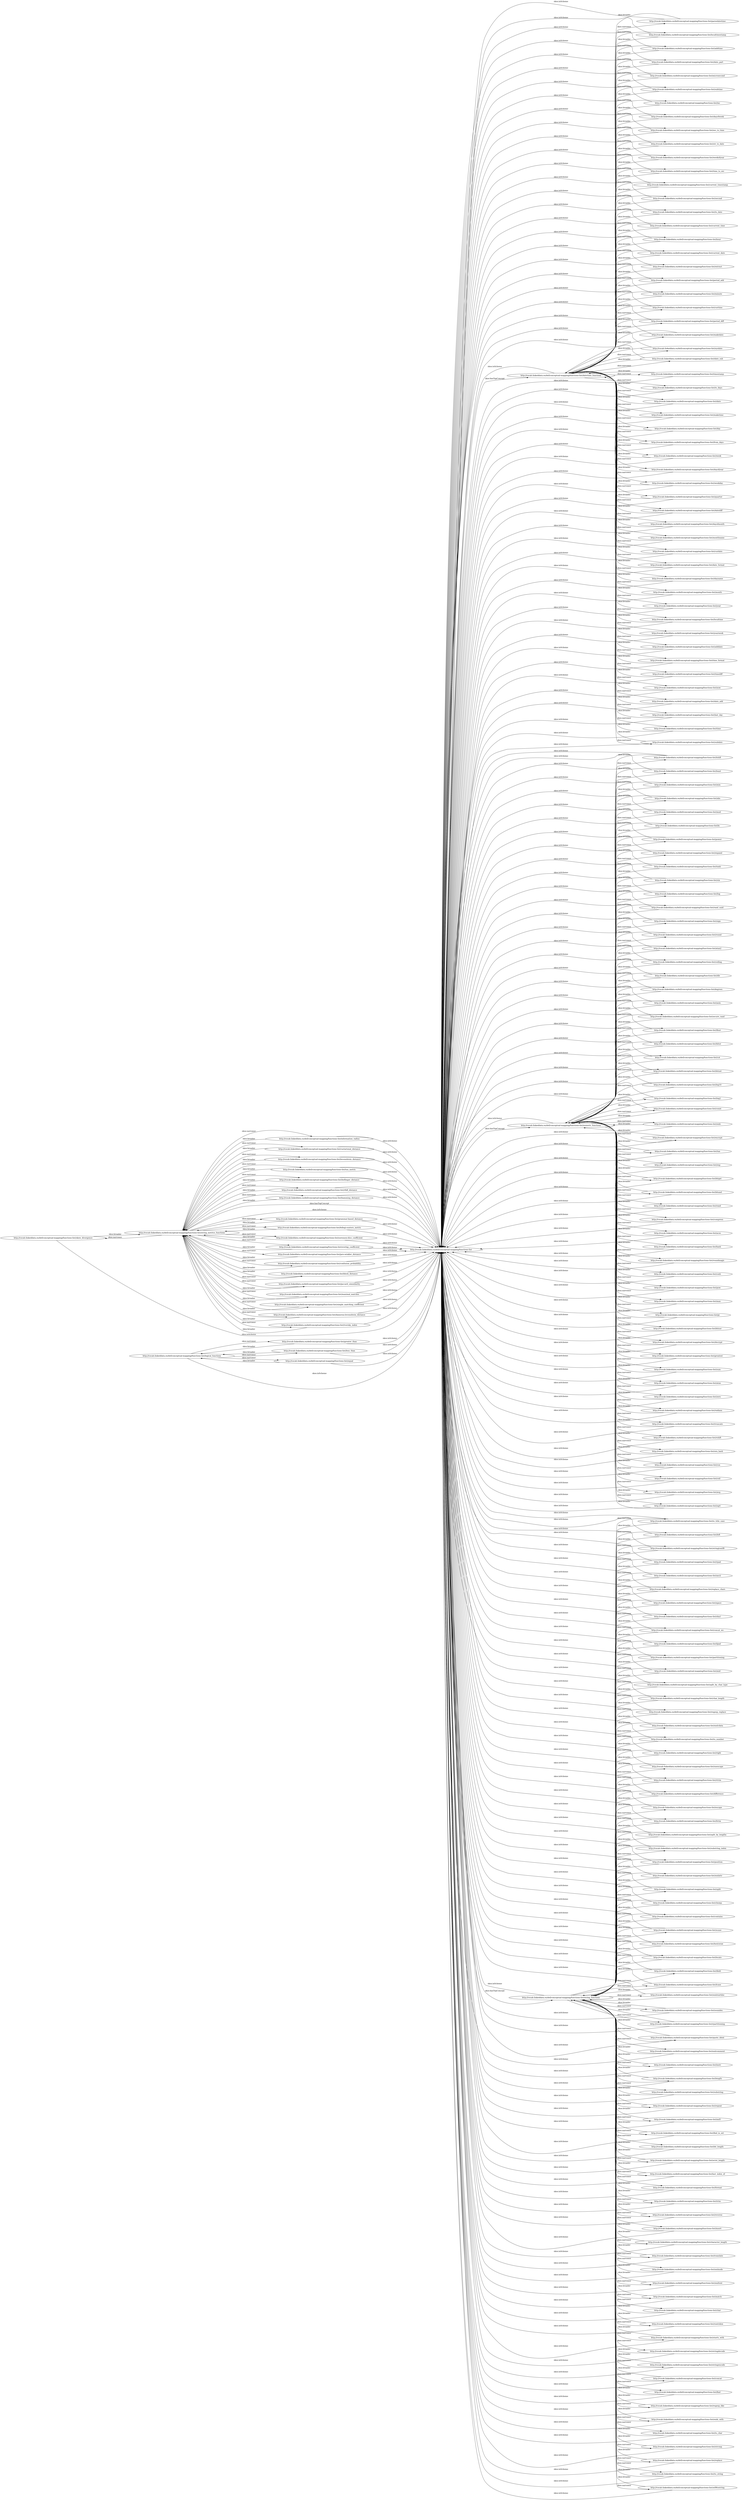 digraph ar2dtool_diagram { 
rankdir=LR;
size="1501"
	"http://vocab.linkeddata.es/def/conceptual-mapping/functions-list/skew_divergence" -> "http://vocab.linkeddata.es/def/conceptual-mapping/functions-list/string_metrics_functions" [ label = "skos:broader" ];
	"http://vocab.linkeddata.es/def/conceptual-mapping/functions-list/skew_divergence" -> "http://vocab.linkeddata.es/def/conceptual-mapping/functions-list" [ label = "skos:inScheme" ];
	"http://vocab.linkeddata.es/def/conceptual-mapping/functions-list/sysdate" -> "http://vocab.linkeddata.es/def/conceptual-mapping/functions-list/datetime_functions" [ label = "skos:broader" ];
	"http://vocab.linkeddata.es/def/conceptual-mapping/functions-list/sysdate" -> "http://vocab.linkeddata.es/def/conceptual-mapping/functions-list" [ label = "skos:inScheme" ];
	"http://vocab.linkeddata.es/def/conceptual-mapping/functions-list/sqrt" -> "http://vocab.linkeddata.es/def/conceptual-mapping/functions-list/numeric_functions" [ label = "skos:broader" ];
	"http://vocab.linkeddata.es/def/conceptual-mapping/functions-list/sqrt" -> "http://vocab.linkeddata.es/def/conceptual-mapping/functions-list" [ label = "skos:inScheme" ];
	"http://vocab.linkeddata.es/def/conceptual-mapping/functions-list/find" -> "http://vocab.linkeddata.es/def/conceptual-mapping/functions-list/string_functions" [ label = "skos:broader" ];
	"http://vocab.linkeddata.es/def/conceptual-mapping/functions-list/find" -> "http://vocab.linkeddata.es/def/conceptual-mapping/functions-list" [ label = "skos:inScheme" ];
	"http://vocab.linkeddata.es/def/conceptual-mapping/functions-list/regexp_like" -> "http://vocab.linkeddata.es/def/conceptual-mapping/functions-list/string_functions" [ label = "skos:broader" ];
	"http://vocab.linkeddata.es/def/conceptual-mapping/functions-list/regexp_like" -> "http://vocab.linkeddata.es/def/conceptual-mapping/functions-list" [ label = "skos:inScheme" ];
	"http://vocab.linkeddata.es/def/conceptual-mapping/functions-list/sinh" -> "http://vocab.linkeddata.es/def/conceptual-mapping/functions-list/numeric_functions" [ label = "skos:broader" ];
	"http://vocab.linkeddata.es/def/conceptual-mapping/functions-list/sinh" -> "http://vocab.linkeddata.es/def/conceptual-mapping/functions-list" [ label = "skos:inScheme" ];
	"http://vocab.linkeddata.es/def/conceptual-mapping/functions-list/ends_with" -> "http://vocab.linkeddata.es/def/conceptual-mapping/functions-list/string_functions" [ label = "skos:broader" ];
	"http://vocab.linkeddata.es/def/conceptual-mapping/functions-list/ends_with" -> "http://vocab.linkeddata.es/def/conceptual-mapping/functions-list" [ label = "skos:inScheme" ];
	"http://vocab.linkeddata.es/def/conceptual-mapping/functions-list/date_sub" -> "http://vocab.linkeddata.es/def/conceptual-mapping/functions-list/datetime_functions" [ label = "skos:broader" ];
	"http://vocab.linkeddata.es/def/conceptual-mapping/functions-list/date_sub" -> "http://vocab.linkeddata.es/def/conceptual-mapping/functions-list" [ label = "skos:inScheme" ];
	"http://vocab.linkeddata.es/def/conceptual-mapping/functions-list/to_char" -> "http://vocab.linkeddata.es/def/conceptual-mapping/functions-list/string_functions" [ label = "skos:broader" ];
	"http://vocab.linkeddata.es/def/conceptual-mapping/functions-list/to_char" -> "http://vocab.linkeddata.es/def/conceptual-mapping/functions-list" [ label = "skos:inScheme" ];
	"http://vocab.linkeddata.es/def/conceptual-mapping/functions-list/timestamp" -> "http://vocab.linkeddata.es/def/conceptual-mapping/functions-list/datetime_functions" [ label = "skos:broader" ];
	"http://vocab.linkeddata.es/def/conceptual-mapping/functions-list/timestamp" -> "http://vocab.linkeddata.es/def/conceptual-mapping/functions-list" [ label = "skos:inScheme" ];
	"http://vocab.linkeddata.es/def/conceptual-mapping/functions-list/parsedatetime" -> "http://vocab.linkeddata.es/def/conceptual-mapping/functions-list/datetime_functions" [ label = "skos:broader" ];
	"http://vocab.linkeddata.es/def/conceptual-mapping/functions-list/parsedatetime" -> "http://vocab.linkeddata.es/def/conceptual-mapping/functions-list" [ label = "skos:inScheme" ];
	"http://vocab.linkeddata.es/def/conceptual-mapping/functions-list/strcmp" -> "http://vocab.linkeddata.es/def/conceptual-mapping/functions-list/string_functions" [ label = "skos:broader" ];
	"http://vocab.linkeddata.es/def/conceptual-mapping/functions-list/strcmp" -> "http://vocab.linkeddata.es/def/conceptual-mapping/functions-list" [ label = "skos:inScheme" ];
	"http://vocab.linkeddata.es/def/conceptual-mapping/functions-list/replace" -> "http://vocab.linkeddata.es/def/conceptual-mapping/functions-list/string_functions" [ label = "skos:broader" ];
	"http://vocab.linkeddata.es/def/conceptual-mapping/functions-list/replace" -> "http://vocab.linkeddata.es/def/conceptual-mapping/functions-list" [ label = "skos:inScheme" ];
	"http://vocab.linkeddata.es/def/conceptual-mapping/functions-list/localtimestamp" -> "http://vocab.linkeddata.es/def/conceptual-mapping/functions-list/datetime_functions" [ label = "skos:broader" ];
	"http://vocab.linkeddata.es/def/conceptual-mapping/functions-list/localtimestamp" -> "http://vocab.linkeddata.es/def/conceptual-mapping/functions-list" [ label = "skos:inScheme" ];
	"http://vocab.linkeddata.es/def/conceptual-mapping/functions-list/encrypt" -> "http://vocab.linkeddata.es/def/conceptual-mapping/functions-list/numeric_functions" [ label = "skos:broader" ];
	"http://vocab.linkeddata.es/def/conceptual-mapping/functions-list/encrypt" -> "http://vocab.linkeddata.es/def/conceptual-mapping/functions-list" [ label = "skos:inScheme" ];
	"http://vocab.linkeddata.es/def/conceptual-mapping/functions-list/addtime" -> "http://vocab.linkeddata.es/def/conceptual-mapping/functions-list/datetime_functions" [ label = "skos:broader" ];
	"http://vocab.linkeddata.es/def/conceptual-mapping/functions-list/addtime" -> "http://vocab.linkeddata.es/def/conceptual-mapping/functions-list" [ label = "skos:inScheme" ];
	"http://vocab.linkeddata.es/def/conceptual-mapping/functions-list/tan" -> "http://vocab.linkeddata.es/def/conceptual-mapping/functions-list/numeric_functions" [ label = "skos:broader" ];
	"http://vocab.linkeddata.es/def/conceptual-mapping/functions-list/tan" -> "http://vocab.linkeddata.es/def/conceptual-mapping/functions-list" [ label = "skos:inScheme" ];
	"http://vocab.linkeddata.es/def/conceptual-mapping/functions-list/to_string" -> "http://vocab.linkeddata.es/def/conceptual-mapping/functions-list/string_functions" [ label = "skos:broader" ];
	"http://vocab.linkeddata.es/def/conceptual-mapping/functions-list/to_string" -> "http://vocab.linkeddata.es/def/conceptual-mapping/functions-list" [ label = "skos:inScheme" ];
	"http://vocab.linkeddata.es/def/conceptual-mapping/functions-list/date_part" -> "http://vocab.linkeddata.es/def/conceptual-mapping/functions-list/datetime_functions" [ label = "skos:broader" ];
	"http://vocab.linkeddata.es/def/conceptual-mapping/functions-list/date_part" -> "http://vocab.linkeddata.es/def/conceptual-mapping/functions-list" [ label = "skos:inScheme" ];
	"http://vocab.linkeddata.es/def/conceptual-mapping/functions-list/utf8tostring" -> "http://vocab.linkeddata.es/def/conceptual-mapping/functions-list/string_functions" [ label = "skos:broader" ];
	"http://vocab.linkeddata.es/def/conceptual-mapping/functions-list/utf8tostring" -> "http://vocab.linkeddata.es/def/conceptual-mapping/functions-list" [ label = "skos:inScheme" ];
	"http://vocab.linkeddata.es/def/conceptual-mapping/functions-list/exp" -> "http://vocab.linkeddata.es/def/conceptual-mapping/functions-list/numeric_functions" [ label = "skos:broader" ];
	"http://vocab.linkeddata.es/def/conceptual-mapping/functions-list/exp" -> "http://vocab.linkeddata.es/def/conceptual-mapping/functions-list" [ label = "skos:inScheme" ];
	"http://vocab.linkeddata.es/def/conceptual-mapping/functions-list/grammar-based_distance" -> "http://vocab.linkeddata.es/def/conceptual-mapping/functions-list/string_metrics_functions" [ label = "skos:broader" ];
	"http://vocab.linkeddata.es/def/conceptual-mapping/functions-list/grammar-based_distance" -> "http://vocab.linkeddata.es/def/conceptual-mapping/functions-list" [ label = "skos:inScheme" ];
	"http://vocab.linkeddata.es/def/conceptual-mapping/functions-list/microsecond" -> "http://vocab.linkeddata.es/def/conceptual-mapping/functions-list/datetime_functions" [ label = "skos:broader" ];
	"http://vocab.linkeddata.es/def/conceptual-mapping/functions-list/microsecond" -> "http://vocab.linkeddata.es/def/conceptual-mapping/functions-list" [ label = "skos:inScheme" ];
	"http://vocab.linkeddata.es/def/conceptual-mapping/functions-list/rpartitioning" -> "http://vocab.linkeddata.es/def/conceptual-mapping/functions-list/string_functions" [ label = "skos:broader" ];
	"http://vocab.linkeddata.es/def/conceptual-mapping/functions-list/rpartitioning" -> "http://vocab.linkeddata.es/def/conceptual-mapping/functions-list" [ label = "skos:inScheme" ];
	"http://vocab.linkeddata.es/def/conceptual-mapping/functions-list/bitget" -> "http://vocab.linkeddata.es/def/conceptual-mapping/functions-list/numeric_functions" [ label = "skos:broader" ];
	"http://vocab.linkeddata.es/def/conceptual-mapping/functions-list/bitget" -> "http://vocab.linkeddata.es/def/conceptual-mapping/functions-list" [ label = "skos:inScheme" ];
	"http://vocab.linkeddata.es/def/conceptual-mapping/functions-list/quote_ident" -> "http://vocab.linkeddata.es/def/conceptual-mapping/functions-list/string_functions" [ label = "skos:broader" ];
	"http://vocab.linkeddata.es/def/conceptual-mapping/functions-list/quote_ident" -> "http://vocab.linkeddata.es/def/conceptual-mapping/functions-list" [ label = "skos:inScheme" ];
	"http://vocab.linkeddata.es/def/conceptual-mapping/functions-list/subtime" -> "http://vocab.linkeddata.es/def/conceptual-mapping/functions-list/datetime_functions" [ label = "skos:broader" ];
	"http://vocab.linkeddata.es/def/conceptual-mapping/functions-list/subtime" -> "http://vocab.linkeddata.es/def/conceptual-mapping/functions-list" [ label = "skos:inScheme" ];
	"http://vocab.linkeddata.es/def/conceptual-mapping/functions-list/xmlcomment" -> "http://vocab.linkeddata.es/def/conceptual-mapping/functions-list/string_functions" [ label = "skos:broader" ];
	"http://vocab.linkeddata.es/def/conceptual-mapping/functions-list/xmlcomment" -> "http://vocab.linkeddata.es/def/conceptual-mapping/functions-list" [ label = "skos:inScheme" ];
	"http://vocab.linkeddata.es/def/conceptual-mapping/functions-list/inc" -> "http://vocab.linkeddata.es/def/conceptual-mapping/functions-list/datetime_functions" [ label = "skos:broader" ];
	"http://vocab.linkeddata.es/def/conceptual-mapping/functions-list/inc" -> "http://vocab.linkeddata.es/def/conceptual-mapping/functions-list" [ label = "skos:inScheme" ];
	"http://vocab.linkeddata.es/def/conceptual-mapping/functions-list/bitand" -> "http://vocab.linkeddata.es/def/conceptual-mapping/functions-list/numeric_functions" [ label = "skos:broader" ];
	"http://vocab.linkeddata.es/def/conceptual-mapping/functions-list/bitand" -> "http://vocab.linkeddata.es/def/conceptual-mapping/functions-list" [ label = "skos:inScheme" ];
	"http://vocab.linkeddata.es/def/conceptual-mapping/functions-list/instr" -> "http://vocab.linkeddata.es/def/conceptual-mapping/functions-list/string_functions" [ label = "skos:broader" ];
	"http://vocab.linkeddata.es/def/conceptual-mapping/functions-list/instr" -> "http://vocab.linkeddata.es/def/conceptual-mapping/functions-list" [ label = "skos:inScheme" ];
	"http://vocab.linkeddata.es/def/conceptual-mapping/functions-list/length" -> "http://vocab.linkeddata.es/def/conceptual-mapping/functions-list/string_functions" [ label = "skos:broader" ];
	"http://vocab.linkeddata.es/def/conceptual-mapping/functions-list/length" -> "http://vocab.linkeddata.es/def/conceptual-mapping/functions-list" [ label = "skos:inScheme" ];
	"http://vocab.linkeddata.es/def/conceptual-mapping/functions-list/substring" -> "http://vocab.linkeddata.es/def/conceptual-mapping/functions-list/string_functions" [ label = "skos:broader" ];
	"http://vocab.linkeddata.es/def/conceptual-mapping/functions-list/substring" -> "http://vocab.linkeddata.es/def/conceptual-mapping/functions-list" [ label = "skos:inScheme" ];
	"http://vocab.linkeddata.es/def/conceptual-mapping/functions-list/repeat" -> "http://vocab.linkeddata.es/def/conceptual-mapping/functions-list/string_functions" [ label = "skos:broader" ];
	"http://vocab.linkeddata.es/def/conceptual-mapping/functions-list/repeat" -> "http://vocab.linkeddata.es/def/conceptual-mapping/functions-list" [ label = "skos:inScheme" ];
	"http://vocab.linkeddata.es/def/conceptual-mapping/functions-list/dayofweek" -> "http://vocab.linkeddata.es/def/conceptual-mapping/functions-list/datetime_functions" [ label = "skos:broader" ];
	"http://vocab.linkeddata.es/def/conceptual-mapping/functions-list/dayofweek" -> "http://vocab.linkeddata.es/def/conceptual-mapping/functions-list" [ label = "skos:inScheme" ];
	"http://vocab.linkeddata.es/def/conceptual-mapping/functions-list/atan2" -> "http://vocab.linkeddata.es/def/conceptual-mapping/functions-list/numeric_functions" [ label = "skos:broader" ];
	"http://vocab.linkeddata.es/def/conceptual-mapping/functions-list/atan2" -> "http://vocab.linkeddata.es/def/conceptual-mapping/functions-list" [ label = "skos:inScheme" ];
	"http://vocab.linkeddata.es/def/conceptual-mapping/functions-list/ceiling" -> "http://vocab.linkeddata.es/def/conceptual-mapping/functions-list/numeric_functions" [ label = "skos:broader" ];
	"http://vocab.linkeddata.es/def/conceptual-mapping/functions-list/ceiling" -> "http://vocab.linkeddata.es/def/conceptual-mapping/functions-list" [ label = "skos:inScheme" ];
	"http://vocab.linkeddata.es/def/conceptual-mapping/functions-list/xmlcdata" -> "http://vocab.linkeddata.es/def/conceptual-mapping/functions-list/string_functions" [ label = "skos:broader" ];
	"http://vocab.linkeddata.es/def/conceptual-mapping/functions-list/xmlcdata" -> "http://vocab.linkeddata.es/def/conceptual-mapping/functions-list" [ label = "skos:inScheme" ];
	"http://vocab.linkeddata.es/def/conceptual-mapping/functions-list/to_number" -> "http://vocab.linkeddata.es/def/conceptual-mapping/functions-list/string_functions" [ label = "skos:broader" ];
	"http://vocab.linkeddata.es/def/conceptual-mapping/functions-list/to_number" -> "http://vocab.linkeddata.es/def/conceptual-mapping/functions-list" [ label = "skos:inScheme" ];
	"http://vocab.linkeddata.es/def/conceptual-mapping/functions-list/right" -> "http://vocab.linkeddata.es/def/conceptual-mapping/functions-list/string_functions" [ label = "skos:broader" ];
	"http://vocab.linkeddata.es/def/conceptual-mapping/functions-list/right" -> "http://vocab.linkeddata.es/def/conceptual-mapping/functions-list" [ label = "skos:inScheme" ];
	"http://vocab.linkeddata.es/def/conceptual-mapping/functions-list/unescape" -> "http://vocab.linkeddata.es/def/conceptual-mapping/functions-list/string_functions" [ label = "skos:broader" ];
	"http://vocab.linkeddata.es/def/conceptual-mapping/functions-list/unescape" -> "http://vocab.linkeddata.es/def/conceptual-mapping/functions-list" [ label = "skos:inScheme" ];
	"http://vocab.linkeddata.es/def/conceptual-mapping/functions-list/sec_to_time" -> "http://vocab.linkeddata.es/def/conceptual-mapping/functions-list/datetime_functions" [ label = "skos:broader" ];
	"http://vocab.linkeddata.es/def/conceptual-mapping/functions-list/sec_to_time" -> "http://vocab.linkeddata.es/def/conceptual-mapping/functions-list" [ label = "skos:inScheme" ];
	"http://vocab.linkeddata.es/def/conceptual-mapping/functions-list/rtrim" -> "http://vocab.linkeddata.es/def/conceptual-mapping/functions-list/string_functions" [ label = "skos:broader" ];
	"http://vocab.linkeddata.es/def/conceptual-mapping/functions-list/rtrim" -> "http://vocab.linkeddata.es/def/conceptual-mapping/functions-list" [ label = "skos:inScheme" ];
	"http://vocab.linkeddata.es/def/conceptual-mapping/functions-list/str_to_date" -> "http://vocab.linkeddata.es/def/conceptual-mapping/functions-list/datetime_functions" [ label = "skos:broader" ];
	"http://vocab.linkeddata.es/def/conceptual-mapping/functions-list/str_to_date" -> "http://vocab.linkeddata.es/def/conceptual-mapping/functions-list" [ label = "skos:inScheme" ];
	"http://vocab.linkeddata.es/def/conceptual-mapping/functions-list/weekofyear" -> "http://vocab.linkeddata.es/def/conceptual-mapping/functions-list/datetime_functions" [ label = "skos:broader" ];
	"http://vocab.linkeddata.es/def/conceptual-mapping/functions-list/weekofyear" -> "http://vocab.linkeddata.es/def/conceptual-mapping/functions-list" [ label = "skos:inScheme" ];
	"http://vocab.linkeddata.es/def/conceptual-mapping/functions-list/div" -> "http://vocab.linkeddata.es/def/conceptual-mapping/functions-list/numeric_functions" [ label = "skos:broader" ];
	"http://vocab.linkeddata.es/def/conceptual-mapping/functions-list/div" -> "http://vocab.linkeddata.es/def/conceptual-mapping/functions-list" [ label = "skos:inScheme" ];
	"http://vocab.linkeddata.es/def/conceptual-mapping/functions-list/degrees" -> "http://vocab.linkeddata.es/def/conceptual-mapping/functions-list/numeric_functions" [ label = "skos:broader" ];
	"http://vocab.linkeddata.es/def/conceptual-mapping/functions-list/degrees" -> "http://vocab.linkeddata.es/def/conceptual-mapping/functions-list" [ label = "skos:inScheme" ];
	"http://vocab.linkeddata.es/def/conceptual-mapping/functions-list/difference" -> "http://vocab.linkeddata.es/def/conceptual-mapping/functions-list/string_functions" [ label = "skos:broader" ];
	"http://vocab.linkeddata.es/def/conceptual-mapping/functions-list/difference" -> "http://vocab.linkeddata.es/def/conceptual-mapping/functions-list" [ label = "skos:inScheme" ];
	"http://vocab.linkeddata.es/def/conceptual-mapping/functions-list/escape" -> "http://vocab.linkeddata.es/def/conceptual-mapping/functions-list/string_functions" [ label = "skos:broader" ];
	"http://vocab.linkeddata.es/def/conceptual-mapping/functions-list/escape" -> "http://vocab.linkeddata.es/def/conceptual-mapping/functions-list" [ label = "skos:inScheme" ];
	"http://vocab.linkeddata.es/def/conceptual-mapping/functions-list/ltrim" -> "http://vocab.linkeddata.es/def/conceptual-mapping/functions-list/string_functions" [ label = "skos:broader" ];
	"http://vocab.linkeddata.es/def/conceptual-mapping/functions-list/ltrim" -> "http://vocab.linkeddata.es/def/conceptual-mapping/functions-list" [ label = "skos:inScheme" ];
	"http://vocab.linkeddata.es/def/conceptual-mapping/functions-list/asin" -> "http://vocab.linkeddata.es/def/conceptual-mapping/functions-list/numeric_functions" [ label = "skos:broader" ];
	"http://vocab.linkeddata.es/def/conceptual-mapping/functions-list/asin" -> "http://vocab.linkeddata.es/def/conceptual-mapping/functions-list" [ label = "skos:inScheme" ];
	"http://vocab.linkeddata.es/def/conceptual-mapping/functions-list/fellegi-sunters_metric" -> "http://vocab.linkeddata.es/def/conceptual-mapping/functions-list/string_metrics_functions" [ label = "skos:broader" ];
	"http://vocab.linkeddata.es/def/conceptual-mapping/functions-list/fellegi-sunters_metric" -> "http://vocab.linkeddata.es/def/conceptual-mapping/functions-list" [ label = "skos:inScheme" ];
	"http://vocab.linkeddata.es/def/conceptual-mapping/functions-list/split_by_lengths" -> "http://vocab.linkeddata.es/def/conceptual-mapping/functions-list/string_functions" [ label = "skos:broader" ];
	"http://vocab.linkeddata.es/def/conceptual-mapping/functions-list/split_by_lengths" -> "http://vocab.linkeddata.es/def/conceptual-mapping/functions-list" [ label = "skos:inScheme" ];
	"http://vocab.linkeddata.es/def/conceptual-mapping/functions-list/secure_rand" -> "http://vocab.linkeddata.es/def/conceptual-mapping/functions-list/numeric_functions" [ label = "skos:broader" ];
	"http://vocab.linkeddata.es/def/conceptual-mapping/functions-list/secure_rand" -> "http://vocab.linkeddata.es/def/conceptual-mapping/functions-list" [ label = "skos:inScheme" ];
	"http://vocab.linkeddata.es/def/conceptual-mapping/functions-list/time_to_sec" -> "http://vocab.linkeddata.es/def/conceptual-mapping/functions-list/datetime_functions" [ label = "skos:broader" ];
	"http://vocab.linkeddata.es/def/conceptual-mapping/functions-list/time_to_sec" -> "http://vocab.linkeddata.es/def/conceptual-mapping/functions-list" [ label = "skos:inScheme" ];
	"http://vocab.linkeddata.es/def/conceptual-mapping/functions-list/substring_index" -> "http://vocab.linkeddata.es/def/conceptual-mapping/functions-list/string_functions" [ label = "skos:broader" ];
	"http://vocab.linkeddata.es/def/conceptual-mapping/functions-list/substring_index" -> "http://vocab.linkeddata.es/def/conceptual-mapping/functions-list" [ label = "skos:inScheme" ];
	"http://vocab.linkeddata.es/def/conceptual-mapping/functions-list/floor" -> "http://vocab.linkeddata.es/def/conceptual-mapping/functions-list/numeric_functions" [ label = "skos:broader" ];
	"http://vocab.linkeddata.es/def/conceptual-mapping/functions-list/floor" -> "http://vocab.linkeddata.es/def/conceptual-mapping/functions-list" [ label = "skos:inScheme" ];
	"http://vocab.linkeddata.es/def/conceptual-mapping/functions-list/position" -> "http://vocab.linkeddata.es/def/conceptual-mapping/functions-list/string_functions" [ label = "skos:broader" ];
	"http://vocab.linkeddata.es/def/conceptual-mapping/functions-list/position" -> "http://vocab.linkeddata.es/def/conceptual-mapping/functions-list" [ label = "skos:inScheme" ];
	"http://vocab.linkeddata.es/def/conceptual-mapping/functions-list/xmlattr" -> "http://vocab.linkeddata.es/def/conceptual-mapping/functions-list/string_functions" [ label = "skos:broader" ];
	"http://vocab.linkeddata.es/def/conceptual-mapping/functions-list/xmlattr" -> "http://vocab.linkeddata.es/def/conceptual-mapping/functions-list" [ label = "skos:inScheme" ];
	"http://vocab.linkeddata.es/def/conceptual-mapping/functions-list/bitor" -> "http://vocab.linkeddata.es/def/conceptual-mapping/functions-list/numeric_functions" [ label = "skos:broader" ];
	"http://vocab.linkeddata.es/def/conceptual-mapping/functions-list/bitor" -> "http://vocab.linkeddata.es/def/conceptual-mapping/functions-list" [ label = "skos:inScheme" ];
	"http://vocab.linkeddata.es/def/conceptual-mapping/functions-list/logical_functions" -> "http://vocab.linkeddata.es/def/conceptual-mapping/functions-list/less_than" [ label = "skos:narrower" ];
	"http://vocab.linkeddata.es/def/conceptual-mapping/functions-list/logical_functions" -> "http://vocab.linkeddata.es/def/conceptual-mapping/functions-list/greater_than" [ label = "skos:narrower" ];
	"http://vocab.linkeddata.es/def/conceptual-mapping/functions-list/logical_functions" -> "http://vocab.linkeddata.es/def/conceptual-mapping/functions-list/equal" [ label = "skos:narrower" ];
	"http://vocab.linkeddata.es/def/conceptual-mapping/functions-list/logical_functions" -> "http://vocab.linkeddata.es/def/conceptual-mapping/functions-list" [ label = "skos:inScheme" ];
	"http://vocab.linkeddata.es/def/conceptual-mapping/functions-list/cot" -> "http://vocab.linkeddata.es/def/conceptual-mapping/functions-list/numeric_functions" [ label = "skos:broader" ];
	"http://vocab.linkeddata.es/def/conceptual-mapping/functions-list/cot" -> "http://vocab.linkeddata.es/def/conceptual-mapping/functions-list" [ label = "skos:inScheme" ];
	"http://vocab.linkeddata.es/def/conceptual-mapping/functions-list/split" -> "http://vocab.linkeddata.es/def/conceptual-mapping/functions-list/string_functions" [ label = "skos:broader" ];
	"http://vocab.linkeddata.es/def/conceptual-mapping/functions-list/split" -> "http://vocab.linkeddata.es/def/conceptual-mapping/functions-list" [ label = "skos:inScheme" ];
	"http://vocab.linkeddata.es/def/conceptual-mapping/functions-list/chomp" -> "http://vocab.linkeddata.es/def/conceptual-mapping/functions-list/string_functions" [ label = "skos:broader" ];
	"http://vocab.linkeddata.es/def/conceptual-mapping/functions-list/chomp" -> "http://vocab.linkeddata.es/def/conceptual-mapping/functions-list" [ label = "skos:inScheme" ];
	"http://vocab.linkeddata.es/def/conceptual-mapping/functions-list/bitnot" -> "http://vocab.linkeddata.es/def/conceptual-mapping/functions-list/numeric_functions" [ label = "skos:broader" ];
	"http://vocab.linkeddata.es/def/conceptual-mapping/functions-list/bitnot" -> "http://vocab.linkeddata.es/def/conceptual-mapping/functions-list" [ label = "skos:inScheme" ];
	"http://vocab.linkeddata.es/def/conceptual-mapping/functions-list/contains" -> "http://vocab.linkeddata.es/def/conceptual-mapping/functions-list/string_functions" [ label = "skos:broader" ];
	"http://vocab.linkeddata.es/def/conceptual-mapping/functions-list/contains" -> "http://vocab.linkeddata.es/def/conceptual-mapping/functions-list" [ label = "skos:inScheme" ];
	"http://vocab.linkeddata.es/def/conceptual-mapping/functions-list/log10" -> "http://vocab.linkeddata.es/def/conceptual-mapping/functions-list/numeric_functions" [ label = "skos:broader" ];
	"http://vocab.linkeddata.es/def/conceptual-mapping/functions-list/log10" -> "http://vocab.linkeddata.es/def/conceptual-mapping/functions-list" [ label = "skos:inScheme" ];
	"http://vocab.linkeddata.es/def/conceptual-mapping/functions-list/log2" -> "http://vocab.linkeddata.es/def/conceptual-mapping/functions-list/numeric_functions" [ label = "skos:broader" ];
	"http://vocab.linkeddata.es/def/conceptual-mapping/functions-list/log2" -> "http://vocab.linkeddata.es/def/conceptual-mapping/functions-list" [ label = "skos:inScheme" ];
	"http://vocab.linkeddata.es/def/conceptual-mapping/functions-list/ucase" -> "http://vocab.linkeddata.es/def/conceptual-mapping/functions-list/string_functions" [ label = "skos:broader" ];
	"http://vocab.linkeddata.es/def/conceptual-mapping/functions-list/ucase" -> "http://vocab.linkeddata.es/def/conceptual-mapping/functions-list" [ label = "skos:inScheme" ];
	"http://vocab.linkeddata.es/def/conceptual-mapping/functions-list/greater_than" -> "http://vocab.linkeddata.es/def/conceptual-mapping/functions-list/logical_functions" [ label = "skos:broader" ];
	"http://vocab.linkeddata.es/def/conceptual-mapping/functions-list/greater_than" -> "http://vocab.linkeddata.es/def/conceptual-mapping/functions-list" [ label = "skos:inScheme" ];
	"http://vocab.linkeddata.es/def/conceptual-mapping/functions-list/count" -> "http://vocab.linkeddata.es/def/conceptual-mapping/functions-list/numeric_functions" [ label = "skos:broader" ];
	"http://vocab.linkeddata.es/def/conceptual-mapping/functions-list/count" -> "http://vocab.linkeddata.es/def/conceptual-mapping/functions-list" [ label = "skos:inScheme" ];
	"http://vocab.linkeddata.es/def/conceptual-mapping/functions-list/current_timestamp" -> "http://vocab.linkeddata.es/def/conceptual-mapping/functions-list/datetime_functions" [ label = "skos:broader" ];
	"http://vocab.linkeddata.es/def/conceptual-mapping/functions-list/current_timestamp" -> "http://vocab.linkeddata.es/def/conceptual-mapping/functions-list" [ label = "skos:inScheme" ];
	"http://vocab.linkeddata.es/def/conceptual-mapping/functions-list/sorensen-dice_coefficient" -> "http://vocab.linkeddata.es/def/conceptual-mapping/functions-list/string_metrics_functions" [ label = "skos:broader" ];
	"http://vocab.linkeddata.es/def/conceptual-mapping/functions-list/sorensen-dice_coefficient" -> "http://vocab.linkeddata.es/def/conceptual-mapping/functions-list" [ label = "skos:inScheme" ];
	"http://vocab.linkeddata.es/def/conceptual-mapping/functions-list/second" -> "http://vocab.linkeddata.es/def/conceptual-mapping/functions-list/datetime_functions" [ label = "skos:broader" ];
	"http://vocab.linkeddata.es/def/conceptual-mapping/functions-list/second" -> "http://vocab.linkeddata.es/def/conceptual-mapping/functions-list" [ label = "skos:inScheme" ];
	"http://vocab.linkeddata.es/def/conceptual-mapping/functions-list/lshift" -> "http://vocab.linkeddata.es/def/conceptual-mapping/functions-list/numeric_functions" [ label = "skos:broader" ];
	"http://vocab.linkeddata.es/def/conceptual-mapping/functions-list/lshift" -> "http://vocab.linkeddata.es/def/conceptual-mapping/functions-list" [ label = "skos:inScheme" ];
	"http://vocab.linkeddata.es/def/conceptual-mapping/functions-list/hextoraw" -> "http://vocab.linkeddata.es/def/conceptual-mapping/functions-list/string_functions" [ label = "skos:broader" ];
	"http://vocab.linkeddata.es/def/conceptual-mapping/functions-list/hextoraw" -> "http://vocab.linkeddata.es/def/conceptual-mapping/functions-list" [ label = "skos:inScheme" ];
	"http://vocab.linkeddata.es/def/conceptual-mapping/functions-list/locate" -> "http://vocab.linkeddata.es/def/conceptual-mapping/functions-list/string_functions" [ label = "skos:broader" ];
	"http://vocab.linkeddata.es/def/conceptual-mapping/functions-list/locate" -> "http://vocab.linkeddata.es/def/conceptual-mapping/functions-list" [ label = "skos:inScheme" ];
	"http://vocab.linkeddata.es/def/conceptual-mapping/functions-list/to_date" -> "http://vocab.linkeddata.es/def/conceptual-mapping/functions-list/datetime_functions" [ label = "skos:broader" ];
	"http://vocab.linkeddata.es/def/conceptual-mapping/functions-list/to_date" -> "http://vocab.linkeddata.es/def/conceptual-mapping/functions-list" [ label = "skos:inScheme" ];
	"http://vocab.linkeddata.es/def/conceptual-mapping/functions-list/field" -> "http://vocab.linkeddata.es/def/conceptual-mapping/functions-list/string_functions" [ label = "skos:broader" ];
	"http://vocab.linkeddata.es/def/conceptual-mapping/functions-list/field" -> "http://vocab.linkeddata.es/def/conceptual-mapping/functions-list" [ label = "skos:inScheme" ];
	"http://vocab.linkeddata.es/def/conceptual-mapping/functions-list/lcase" -> "http://vocab.linkeddata.es/def/conceptual-mapping/functions-list/string_functions" [ label = "skos:broader" ];
	"http://vocab.linkeddata.es/def/conceptual-mapping/functions-list/lcase" -> "http://vocab.linkeddata.es/def/conceptual-mapping/functions-list" [ label = "skos:inScheme" ];
	"http://vocab.linkeddata.es/def/conceptual-mapping/functions-list/least" -> "http://vocab.linkeddata.es/def/conceptual-mapping/functions-list/numeric_functions" [ label = "skos:broader" ];
	"http://vocab.linkeddata.es/def/conceptual-mapping/functions-list/least" -> "http://vocab.linkeddata.es/def/conceptual-mapping/functions-list" [ label = "skos:inScheme" ];
	"http://vocab.linkeddata.es/def/conceptual-mapping/functions-list/min" -> "http://vocab.linkeddata.es/def/conceptual-mapping/functions-list/numeric_functions" [ label = "skos:broader" ];
	"http://vocab.linkeddata.es/def/conceptual-mapping/functions-list/min" -> "http://vocab.linkeddata.es/def/conceptual-mapping/functions-list" [ label = "skos:inScheme" ];
	"http://vocab.linkeddata.es/def/conceptual-mapping/functions-list/abs" -> "http://vocab.linkeddata.es/def/conceptual-mapping/functions-list/numeric_functions" [ label = "skos:broader" ];
	"http://vocab.linkeddata.es/def/conceptual-mapping/functions-list/abs" -> "http://vocab.linkeddata.es/def/conceptual-mapping/functions-list" [ label = "skos:inScheme" ];
	"http://vocab.linkeddata.es/def/conceptual-mapping/functions-list/current_time" -> "http://vocab.linkeddata.es/def/conceptual-mapping/functions-list/datetime_functions" [ label = "skos:broader" ];
	"http://vocab.linkeddata.es/def/conceptual-mapping/functions-list/current_time" -> "http://vocab.linkeddata.es/def/conceptual-mapping/functions-list" [ label = "skos:inScheme" ];
	"http://vocab.linkeddata.es/def/conceptual-mapping/functions-list/equal" -> "http://vocab.linkeddata.es/def/conceptual-mapping/functions-list/logical_functions" [ label = "skos:broader" ];
	"http://vocab.linkeddata.es/def/conceptual-mapping/functions-list/equal" -> "http://vocab.linkeddata.es/def/conceptual-mapping/functions-list" [ label = "skos:inScheme" ];
	"http://vocab.linkeddata.es/def/conceptual-mapping/functions-list/hour" -> "http://vocab.linkeddata.es/def/conceptual-mapping/functions-list/datetime_functions" [ label = "skos:broader" ];
	"http://vocab.linkeddata.es/def/conceptual-mapping/functions-list/hour" -> "http://vocab.linkeddata.es/def/conceptual-mapping/functions-list" [ label = "skos:inScheme" ];
	"http://vocab.linkeddata.es/def/conceptual-mapping/functions-list/xmlstartdoc" -> "http://vocab.linkeddata.es/def/conceptual-mapping/functions-list/string_functions" [ label = "skos:broader" ];
	"http://vocab.linkeddata.es/def/conceptual-mapping/functions-list/xmlstartdoc" -> "http://vocab.linkeddata.es/def/conceptual-mapping/functions-list" [ label = "skos:inScheme" ];
	"http://vocab.linkeddata.es/def/conceptual-mapping/functions-list/soundex" -> "http://vocab.linkeddata.es/def/conceptual-mapping/functions-list/string_functions" [ label = "skos:broader" ];
	"http://vocab.linkeddata.es/def/conceptual-mapping/functions-list/soundex" -> "http://vocab.linkeddata.es/def/conceptual-mapping/functions-list" [ label = "skos:inScheme" ];
	"http://vocab.linkeddata.es/def/conceptual-mapping/functions-list/current_date" -> "http://vocab.linkeddata.es/def/conceptual-mapping/functions-list/datetime_functions" [ label = "skos:broader" ];
	"http://vocab.linkeddata.es/def/conceptual-mapping/functions-list/current_date" -> "http://vocab.linkeddata.es/def/conceptual-mapping/functions-list" [ label = "skos:inScheme" ];
	"http://vocab.linkeddata.es/def/conceptual-mapping/functions-list/mod" -> "http://vocab.linkeddata.es/def/conceptual-mapping/functions-list/numeric_functions" [ label = "skos:broader" ];
	"http://vocab.linkeddata.es/def/conceptual-mapping/functions-list/mod" -> "http://vocab.linkeddata.es/def/conceptual-mapping/functions-list" [ label = "skos:inScheme" ];
	"http://vocab.linkeddata.es/def/conceptual-mapping/functions-list/extract" -> "http://vocab.linkeddata.es/def/conceptual-mapping/functions-list/datetime_functions" [ label = "skos:broader" ];
	"http://vocab.linkeddata.es/def/conceptual-mapping/functions-list/extract" -> "http://vocab.linkeddata.es/def/conceptual-mapping/functions-list" [ label = "skos:inScheme" ];
	"http://vocab.linkeddata.es/def/conceptual-mapping/functions-list/ln" -> "http://vocab.linkeddata.es/def/conceptual-mapping/functions-list/numeric_functions" [ label = "skos:broader" ];
	"http://vocab.linkeddata.es/def/conceptual-mapping/functions-list/ln" -> "http://vocab.linkeddata.es/def/conceptual-mapping/functions-list" [ label = "skos:inScheme" ];
	"http://vocab.linkeddata.es/def/conceptual-mapping/functions-list/overlap_coefficient" -> "http://vocab.linkeddata.es/def/conceptual-mapping/functions-list/string_metrics_functions" [ label = "skos:broader" ];
	"http://vocab.linkeddata.es/def/conceptual-mapping/functions-list/overlap_coefficient" -> "http://vocab.linkeddata.es/def/conceptual-mapping/functions-list" [ label = "skos:inScheme" ];
	"http://vocab.linkeddata.es/def/conceptual-mapping/functions-list/to_title_case" -> "http://vocab.linkeddata.es/def/conceptual-mapping/functions-list/string_functions" [ label = "skos:broader" ];
	"http://vocab.linkeddata.es/def/conceptual-mapping/functions-list/to_title_case" -> "http://vocab.linkeddata.es/def/conceptual-mapping/functions-list" [ label = "skos:inScheme" ];
	"http://vocab.linkeddata.es/def/conceptual-mapping/functions-list/jaro-winkler_distance" -> "http://vocab.linkeddata.es/def/conceptual-mapping/functions-list/string_metrics_functions" [ label = "skos:broader" ];
	"http://vocab.linkeddata.es/def/conceptual-mapping/functions-list/jaro-winkler_distance" -> "http://vocab.linkeddata.es/def/conceptual-mapping/functions-list" [ label = "skos:inScheme" ];
	"http://vocab.linkeddata.es/def/conceptual-mapping/functions-list/confusion_probability" -> "http://vocab.linkeddata.es/def/conceptual-mapping/functions-list/string_metrics_functions" [ label = "skos:broader" ];
	"http://vocab.linkeddata.es/def/conceptual-mapping/functions-list/confusion_probability" -> "http://vocab.linkeddata.es/def/conceptual-mapping/functions-list" [ label = "skos:inScheme" ];
	"http://vocab.linkeddata.es/def/conceptual-mapping/functions-list/jaccard_simmilarity" -> "http://vocab.linkeddata.es/def/conceptual-mapping/functions-list/string_metrics_functions" [ label = "skos:broader" ];
	"http://vocab.linkeddata.es/def/conceptual-mapping/functions-list/jaccard_simmilarity" -> "http://vocab.linkeddata.es/def/conceptual-mapping/functions-list" [ label = "skos:inScheme" ];
	"http://vocab.linkeddata.es/def/conceptual-mapping/functions-list/period_add" -> "http://vocab.linkeddata.es/def/conceptual-mapping/functions-list/datetime_functions" [ label = "skos:broader" ];
	"http://vocab.linkeddata.es/def/conceptual-mapping/functions-list/period_add" -> "http://vocab.linkeddata.es/def/conceptual-mapping/functions-list" [ label = "skos:inScheme" ];
	"http://vocab.linkeddata.es/def/conceptual-mapping/functions-list/power" -> "http://vocab.linkeddata.es/def/conceptual-mapping/functions-list/numeric_functions" [ label = "skos:broader" ];
	"http://vocab.linkeddata.es/def/conceptual-mapping/functions-list/power" -> "http://vocab.linkeddata.es/def/conceptual-mapping/functions-list" [ label = "skos:inScheme" ];
	"http://vocab.linkeddata.es/def/conceptual-mapping/functions-list/left" -> "http://vocab.linkeddata.es/def/conceptual-mapping/functions-list/string_functions" [ label = "skos:broader" ];
	"http://vocab.linkeddata.es/def/conceptual-mapping/functions-list/left" -> "http://vocab.linkeddata.es/def/conceptual-mapping/functions-list" [ label = "skos:inScheme" ];
	"http://vocab.linkeddata.es/def/conceptual-mapping/functions-list/maximal_matches" -> "http://vocab.linkeddata.es/def/conceptual-mapping/functions-list/string_metrics_functions" [ label = "skos:broader" ];
	"http://vocab.linkeddata.es/def/conceptual-mapping/functions-list/maximal_matches" -> "http://vocab.linkeddata.es/def/conceptual-mapping/functions-list" [ label = "skos:inScheme" ];
	"http://vocab.linkeddata.es/def/conceptual-mapping/functions-list/minute" -> "http://vocab.linkeddata.es/def/conceptual-mapping/functions-list/datetime_functions" [ label = "skos:broader" ];
	"http://vocab.linkeddata.es/def/conceptual-mapping/functions-list/minute" -> "http://vocab.linkeddata.es/def/conceptual-mapping/functions-list" [ label = "skos:inScheme" ];
	"http://vocab.linkeddata.es/def/conceptual-mapping/functions-list/expand" -> "http://vocab.linkeddata.es/def/conceptual-mapping/functions-list/numeric_functions" [ label = "skos:broader" ];
	"http://vocab.linkeddata.es/def/conceptual-mapping/functions-list/expand" -> "http://vocab.linkeddata.es/def/conceptual-mapping/functions-list" [ label = "skos:inScheme" ];
	"http://vocab.linkeddata.es/def/conceptual-mapping/functions-list/stringtoutf8" -> "http://vocab.linkeddata.es/def/conceptual-mapping/functions-list/string_functions" [ label = "skos:broader" ];
	"http://vocab.linkeddata.es/def/conceptual-mapping/functions-list/stringtoutf8" -> "http://vocab.linkeddata.es/def/conceptual-mapping/functions-list" [ label = "skos:inScheme" ];
	"http://vocab.linkeddata.es/def/conceptual-mapping/functions-list" -> "http://vocab.linkeddata.es/def/conceptual-mapping/functions-list/string_metrics_functions" [ label = "skos:hasTopConcept" ];
	"http://vocab.linkeddata.es/def/conceptual-mapping/functions-list" -> "http://vocab.linkeddata.es/def/conceptual-mapping/functions-list/datetime_functions" [ label = "skos:hasTopConcept" ];
	"http://vocab.linkeddata.es/def/conceptual-mapping/functions-list" -> "http://vocab.linkeddata.es/def/conceptual-mapping/functions-list/numeric_functions" [ label = "skos:hasTopConcept" ];
	"http://vocab.linkeddata.es/def/conceptual-mapping/functions-list" -> "http://vocab.linkeddata.es/def/conceptual-mapping/functions-list/string_functions" [ label = "skos:hasTopConcept" ];
	"http://vocab.linkeddata.es/def/conceptual-mapping/functions-list/rpad" -> "http://vocab.linkeddata.es/def/conceptual-mapping/functions-list/string_functions" [ label = "skos:broader" ];
	"http://vocab.linkeddata.es/def/conceptual-mapping/functions-list/rpad" -> "http://vocab.linkeddata.es/def/conceptual-mapping/functions-list" [ label = "skos:inScheme" ];
	"http://vocab.linkeddata.es/def/conceptual-mapping/functions-list/tanh" -> "http://vocab.linkeddata.es/def/conceptual-mapping/functions-list/numeric_functions" [ label = "skos:broader" ];
	"http://vocab.linkeddata.es/def/conceptual-mapping/functions-list/tanh" -> "http://vocab.linkeddata.es/def/conceptual-mapping/functions-list" [ label = "skos:inScheme" ];
	"http://vocab.linkeddata.es/def/conceptual-mapping/functions-list/datediff" -> "http://vocab.linkeddata.es/def/conceptual-mapping/functions-list/datetime_functions" [ label = "skos:broader" ];
	"http://vocab.linkeddata.es/def/conceptual-mapping/functions-list/datediff" -> "http://vocab.linkeddata.es/def/conceptual-mapping/functions-list" [ label = "skos:inScheme" ];
	"http://vocab.linkeddata.es/def/conceptual-mapping/functions-list/ascii" -> "http://vocab.linkeddata.es/def/conceptual-mapping/functions-list/string_functions" [ label = "skos:broader" ];
	"http://vocab.linkeddata.es/def/conceptual-mapping/functions-list/ascii" -> "http://vocab.linkeddata.es/def/conceptual-mapping/functions-list" [ label = "skos:inScheme" ];
	"http://vocab.linkeddata.es/def/conceptual-mapping/functions-list/dayofmonth" -> "http://vocab.linkeddata.es/def/conceptual-mapping/functions-list/datetime_functions" [ label = "skos:broader" ];
	"http://vocab.linkeddata.es/def/conceptual-mapping/functions-list/dayofmonth" -> "http://vocab.linkeddata.es/def/conceptual-mapping/functions-list" [ label = "skos:inScheme" ];
	"http://vocab.linkeddata.es/def/conceptual-mapping/functions-list/sin" -> "http://vocab.linkeddata.es/def/conceptual-mapping/functions-list/numeric_functions" [ label = "skos:broader" ];
	"http://vocab.linkeddata.es/def/conceptual-mapping/functions-list/sin" -> "http://vocab.linkeddata.es/def/conceptual-mapping/functions-list" [ label = "skos:inScheme" ];
	"http://vocab.linkeddata.es/def/conceptual-mapping/functions-list/monthname" -> "http://vocab.linkeddata.es/def/conceptual-mapping/functions-list/datetime_functions" [ label = "skos:broader" ];
	"http://vocab.linkeddata.es/def/conceptual-mapping/functions-list/monthname" -> "http://vocab.linkeddata.es/def/conceptual-mapping/functions-list" [ label = "skos:inScheme" ];
	"http://vocab.linkeddata.es/def/conceptual-mapping/functions-list/replace_chars" -> "http://vocab.linkeddata.es/def/conceptual-mapping/functions-list/string_functions" [ label = "skos:broader" ];
	"http://vocab.linkeddata.es/def/conceptual-mapping/functions-list/replace_chars" -> "http://vocab.linkeddata.es/def/conceptual-mapping/functions-list" [ label = "skos:inScheme" ];
	"http://vocab.linkeddata.es/def/conceptual-mapping/functions-list/space" -> "http://vocab.linkeddata.es/def/conceptual-mapping/functions-list/string_functions" [ label = "skos:broader" ];
	"http://vocab.linkeddata.es/def/conceptual-mapping/functions-list/space" -> "http://vocab.linkeddata.es/def/conceptual-mapping/functions-list" [ label = "skos:inScheme" ];
	"http://vocab.linkeddata.es/def/conceptual-mapping/functions-list/curdate" -> "http://vocab.linkeddata.es/def/conceptual-mapping/functions-list/datetime_functions" [ label = "skos:broader" ];
	"http://vocab.linkeddata.es/def/conceptual-mapping/functions-list/curdate" -> "http://vocab.linkeddata.es/def/conceptual-mapping/functions-list" [ label = "skos:inScheme" ];
	"http://vocab.linkeddata.es/def/conceptual-mapping/functions-list/sha1" -> "http://vocab.linkeddata.es/def/conceptual-mapping/functions-list/string_functions" [ label = "skos:broader" ];
	"http://vocab.linkeddata.es/def/conceptual-mapping/functions-list/sha1" -> "http://vocab.linkeddata.es/def/conceptual-mapping/functions-list" [ label = "skos:inScheme" ];
	"http://vocab.linkeddata.es/def/conceptual-mapping/functions-list/log" -> "http://vocab.linkeddata.es/def/conceptual-mapping/functions-list/numeric_functions" [ label = "skos:broader" ];
	"http://vocab.linkeddata.es/def/conceptual-mapping/functions-list/log" -> "http://vocab.linkeddata.es/def/conceptual-mapping/functions-list" [ label = "skos:inScheme" ];
	"http://vocab.linkeddata.es/def/conceptual-mapping/functions-list/concat_ws" -> "http://vocab.linkeddata.es/def/conceptual-mapping/functions-list/string_functions" [ label = "skos:broader" ];
	"http://vocab.linkeddata.es/def/conceptual-mapping/functions-list/concat_ws" -> "http://vocab.linkeddata.es/def/conceptual-mapping/functions-list" [ label = "skos:inScheme" ];
	"http://vocab.linkeddata.es/def/conceptual-mapping/functions-list/date_format" -> "http://vocab.linkeddata.es/def/conceptual-mapping/functions-list/datetime_functions" [ label = "skos:broader" ];
	"http://vocab.linkeddata.es/def/conceptual-mapping/functions-list/date_format" -> "http://vocab.linkeddata.es/def/conceptual-mapping/functions-list" [ label = "skos:inScheme" ];
	"http://vocab.linkeddata.es/def/conceptual-mapping/functions-list/lpad" -> "http://vocab.linkeddata.es/def/conceptual-mapping/functions-list/string_functions" [ label = "skos:broader" ];
	"http://vocab.linkeddata.es/def/conceptual-mapping/functions-list/lpad" -> "http://vocab.linkeddata.es/def/conceptual-mapping/functions-list" [ label = "skos:inScheme" ];
	"http://vocab.linkeddata.es/def/conceptual-mapping/functions-list/partitioning" -> "http://vocab.linkeddata.es/def/conceptual-mapping/functions-list/string_functions" [ label = "skos:broader" ];
	"http://vocab.linkeddata.es/def/conceptual-mapping/functions-list/partitioning" -> "http://vocab.linkeddata.es/def/conceptual-mapping/functions-list" [ label = "skos:inScheme" ];
	"http://vocab.linkeddata.es/def/conceptual-mapping/functions-list/dayname" -> "http://vocab.linkeddata.es/def/conceptual-mapping/functions-list/datetime_functions" [ label = "skos:broader" ];
	"http://vocab.linkeddata.es/def/conceptual-mapping/functions-list/dayname" -> "http://vocab.linkeddata.es/def/conceptual-mapping/functions-list" [ label = "skos:inScheme" ];
	"http://vocab.linkeddata.es/def/conceptual-mapping/functions-list/mid" -> "http://vocab.linkeddata.es/def/conceptual-mapping/functions-list/string_functions" [ label = "skos:broader" ];
	"http://vocab.linkeddata.es/def/conceptual-mapping/functions-list/mid" -> "http://vocab.linkeddata.es/def/conceptual-mapping/functions-list" [ label = "skos:inScheme" ];
	"http://vocab.linkeddata.es/def/conceptual-mapping/functions-list/month" -> "http://vocab.linkeddata.es/def/conceptual-mapping/functions-list/datetime_functions" [ label = "skos:broader" ];
	"http://vocab.linkeddata.es/def/conceptual-mapping/functions-list/month" -> "http://vocab.linkeddata.es/def/conceptual-mapping/functions-list" [ label = "skos:inScheme" ];
	"http://vocab.linkeddata.es/def/conceptual-mapping/functions-list/simple_matching_coefficient" -> "http://vocab.linkeddata.es/def/conceptual-mapping/functions-list/string_metrics_functions" [ label = "skos:broader" ];
	"http://vocab.linkeddata.es/def/conceptual-mapping/functions-list/simple_matching_coefficient" -> "http://vocab.linkeddata.es/def/conceptual-mapping/functions-list" [ label = "skos:inScheme" ];
	"http://vocab.linkeddata.es/def/conceptual-mapping/functions-list/rand_uuid" -> "http://vocab.linkeddata.es/def/conceptual-mapping/functions-list/numeric_functions" [ label = "skos:broader" ];
	"http://vocab.linkeddata.es/def/conceptual-mapping/functions-list/rand_uuid" -> "http://vocab.linkeddata.es/def/conceptual-mapping/functions-list" [ label = "skos:inScheme" ];
	"http://vocab.linkeddata.es/def/conceptual-mapping/functions-list/split_by_char_type" -> "http://vocab.linkeddata.es/def/conceptual-mapping/functions-list/string_functions" [ label = "skos:broader" ];
	"http://vocab.linkeddata.es/def/conceptual-mapping/functions-list/split_by_char_type" -> "http://vocab.linkeddata.es/def/conceptual-mapping/functions-list" [ label = "skos:inScheme" ];
	"http://vocab.linkeddata.es/def/conceptual-mapping/functions-list/year" -> "http://vocab.linkeddata.es/def/conceptual-mapping/functions-list/datetime_functions" [ label = "skos:broader" ];
	"http://vocab.linkeddata.es/def/conceptual-mapping/functions-list/year" -> "http://vocab.linkeddata.es/def/conceptual-mapping/functions-list" [ label = "skos:inScheme" ];
	"http://vocab.linkeddata.es/def/conceptual-mapping/functions-list/damerau-levenshtein_distance" -> "http://vocab.linkeddata.es/def/conceptual-mapping/functions-list/string_metrics_functions" [ label = "skos:broader" ];
	"http://vocab.linkeddata.es/def/conceptual-mapping/functions-list/damerau-levenshtein_distance" -> "http://vocab.linkeddata.es/def/conceptual-mapping/functions-list" [ label = "skos:inScheme" ];
	"http://vocab.linkeddata.es/def/conceptual-mapping/functions-list/less_than" -> "http://vocab.linkeddata.es/def/conceptual-mapping/functions-list/logical_functions" [ label = "skos:broader" ];
	"http://vocab.linkeddata.es/def/conceptual-mapping/functions-list/less_than" -> "http://vocab.linkeddata.es/def/conceptual-mapping/functions-list" [ label = "skos:inScheme" ];
	"http://vocab.linkeddata.es/def/conceptual-mapping/functions-list/tversky_index" -> "http://vocab.linkeddata.es/def/conceptual-mapping/functions-list/string_metrics_functions" [ label = "skos:broader" ];
	"http://vocab.linkeddata.es/def/conceptual-mapping/functions-list/tversky_index" -> "http://vocab.linkeddata.es/def/conceptual-mapping/functions-list" [ label = "skos:inScheme" ];
	"http://vocab.linkeddata.es/def/conceptual-mapping/functions-list/information_radius" -> "http://vocab.linkeddata.es/def/conceptual-mapping/functions-list/string_metrics_functions" [ label = "skos:broader" ];
	"http://vocab.linkeddata.es/def/conceptual-mapping/functions-list/information_radius" -> "http://vocab.linkeddata.es/def/conceptual-mapping/functions-list" [ label = "skos:inScheme" ];
	"http://vocab.linkeddata.es/def/conceptual-mapping/functions-list/char_length" -> "http://vocab.linkeddata.es/def/conceptual-mapping/functions-list/string_functions" [ label = "skos:broader" ];
	"http://vocab.linkeddata.es/def/conceptual-mapping/functions-list/char_length" -> "http://vocab.linkeddata.es/def/conceptual-mapping/functions-list" [ label = "skos:inScheme" ];
	"http://vocab.linkeddata.es/def/conceptual-mapping/functions-list/regexp_replace" -> "http://vocab.linkeddata.es/def/conceptual-mapping/functions-list/string_functions" [ label = "skos:broader" ];
	"http://vocab.linkeddata.es/def/conceptual-mapping/functions-list/regexp_replace" -> "http://vocab.linkeddata.es/def/conceptual-mapping/functions-list" [ label = "skos:inScheme" ];
	"http://vocab.linkeddata.es/def/conceptual-mapping/functions-list/localtime" -> "http://vocab.linkeddata.es/def/conceptual-mapping/functions-list/datetime_functions" [ label = "skos:broader" ];
	"http://vocab.linkeddata.es/def/conceptual-mapping/functions-list/localtime" -> "http://vocab.linkeddata.es/def/conceptual-mapping/functions-list" [ label = "skos:inScheme" ];
	"http://vocab.linkeddata.es/def/conceptual-mapping/functions-list/sign" -> "http://vocab.linkeddata.es/def/conceptual-mapping/functions-list/numeric_functions" [ label = "skos:broader" ];
	"http://vocab.linkeddata.es/def/conceptual-mapping/functions-list/sign" -> "http://vocab.linkeddata.es/def/conceptual-mapping/functions-list" [ label = "skos:inScheme" ];
	"http://vocab.linkeddata.es/def/conceptual-mapping/functions-list/round" -> "http://vocab.linkeddata.es/def/conceptual-mapping/functions-list/numeric_functions" [ label = "skos:broader" ];
	"http://vocab.linkeddata.es/def/conceptual-mapping/functions-list/round" -> "http://vocab.linkeddata.es/def/conceptual-mapping/functions-list" [ label = "skos:inScheme" ];
	"http://vocab.linkeddata.es/def/conceptual-mapping/functions-list/md5" -> "http://vocab.linkeddata.es/def/conceptual-mapping/functions-list/string_functions" [ label = "skos:broader" ];
	"http://vocab.linkeddata.es/def/conceptual-mapping/functions-list/md5" -> "http://vocab.linkeddata.es/def/conceptual-mapping/functions-list" [ label = "skos:inScheme" ];
	"http://vocab.linkeddata.es/def/conceptual-mapping/functions-list/yearweek" -> "http://vocab.linkeddata.es/def/conceptual-mapping/functions-list/datetime_functions" [ label = "skos:broader" ];
	"http://vocab.linkeddata.es/def/conceptual-mapping/functions-list/yearweek" -> "http://vocab.linkeddata.es/def/conceptual-mapping/functions-list" [ label = "skos:inScheme" ];
	"http://vocab.linkeddata.es/def/conceptual-mapping/functions-list/variarional_distance" -> "http://vocab.linkeddata.es/def/conceptual-mapping/functions-list/string_metrics_functions" [ label = "skos:broader" ];
	"http://vocab.linkeddata.es/def/conceptual-mapping/functions-list/variarional_distance" -> "http://vocab.linkeddata.es/def/conceptual-mapping/functions-list" [ label = "skos:inScheme" ];
	"http://vocab.linkeddata.es/def/conceptual-mapping/functions-list/levenshtein_distance" -> "http://vocab.linkeddata.es/def/conceptual-mapping/functions-list/string_metrics_functions" [ label = "skos:broader" ];
	"http://vocab.linkeddata.es/def/conceptual-mapping/functions-list/levenshtein_distance" -> "http://vocab.linkeddata.es/def/conceptual-mapping/functions-list" [ label = "skos:inScheme" ];
	"http://vocab.linkeddata.es/def/conceptual-mapping/functions-list/adddate" -> "http://vocab.linkeddata.es/def/conceptual-mapping/functions-list/datetime_functions" [ label = "skos:broader" ];
	"http://vocab.linkeddata.es/def/conceptual-mapping/functions-list/adddate" -> "http://vocab.linkeddata.es/def/conceptual-mapping/functions-list" [ label = "skos:inScheme" ];
	"http://vocab.linkeddata.es/def/conceptual-mapping/functions-list/time_format" -> "http://vocab.linkeddata.es/def/conceptual-mapping/functions-list/datetime_functions" [ label = "skos:broader" ];
	"http://vocab.linkeddata.es/def/conceptual-mapping/functions-list/time_format" -> "http://vocab.linkeddata.es/def/conceptual-mapping/functions-list" [ label = "skos:inScheme" ];
	"http://vocab.linkeddata.es/def/conceptual-mapping/functions-list/rand" -> "http://vocab.linkeddata.es/def/conceptual-mapping/functions-list/numeric_functions" [ label = "skos:broader" ];
	"http://vocab.linkeddata.es/def/conceptual-mapping/functions-list/rand" -> "http://vocab.linkeddata.es/def/conceptual-mapping/functions-list" [ label = "skos:inScheme" ];
	"http://vocab.linkeddata.es/def/conceptual-mapping/functions-list/find_in_set" -> "http://vocab.linkeddata.es/def/conceptual-mapping/functions-list/string_functions" [ label = "skos:broader" ];
	"http://vocab.linkeddata.es/def/conceptual-mapping/functions-list/find_in_set" -> "http://vocab.linkeddata.es/def/conceptual-mapping/functions-list" [ label = "skos:inScheme" ];
	"http://vocab.linkeddata.es/def/conceptual-mapping/functions-list/bit_length" -> "http://vocab.linkeddata.es/def/conceptual-mapping/functions-list/string_functions" [ label = "skos:broader" ];
	"http://vocab.linkeddata.es/def/conceptual-mapping/functions-list/bit_length" -> "http://vocab.linkeddata.es/def/conceptual-mapping/functions-list" [ label = "skos:inScheme" ];
	"http://vocab.linkeddata.es/def/conceptual-mapping/functions-list/timediff" -> "http://vocab.linkeddata.es/def/conceptual-mapping/functions-list/datetime_functions" [ label = "skos:broader" ];
	"http://vocab.linkeddata.es/def/conceptual-mapping/functions-list/timediff" -> "http://vocab.linkeddata.es/def/conceptual-mapping/functions-list" [ label = "skos:inScheme" ];
	"http://vocab.linkeddata.es/def/conceptual-mapping/functions-list/compress" -> "http://vocab.linkeddata.es/def/conceptual-mapping/functions-list/numeric_functions" [ label = "skos:broader" ];
	"http://vocab.linkeddata.es/def/conceptual-mapping/functions-list/compress" -> "http://vocab.linkeddata.es/def/conceptual-mapping/functions-list" [ label = "skos:inScheme" ];
	"http://vocab.linkeddata.es/def/conceptual-mapping/functions-list/octet_length" -> "http://vocab.linkeddata.es/def/conceptual-mapping/functions-list/string_functions" [ label = "skos:broader" ];
	"http://vocab.linkeddata.es/def/conceptual-mapping/functions-list/octet_length" -> "http://vocab.linkeddata.es/def/conceptual-mapping/functions-list" [ label = "skos:inScheme" ];
	"http://vocab.linkeddata.es/def/conceptual-mapping/functions-list/acos" -> "http://vocab.linkeddata.es/def/conceptual-mapping/functions-list/numeric_functions" [ label = "skos:broader" ];
	"http://vocab.linkeddata.es/def/conceptual-mapping/functions-list/acos" -> "http://vocab.linkeddata.es/def/conceptual-mapping/functions-list" [ label = "skos:inScheme" ];
	"http://vocab.linkeddata.es/def/conceptual-mapping/functions-list/now" -> "http://vocab.linkeddata.es/def/conceptual-mapping/functions-list/datetime_functions" [ label = "skos:broader" ];
	"http://vocab.linkeddata.es/def/conceptual-mapping/functions-list/now" -> "http://vocab.linkeddata.es/def/conceptual-mapping/functions-list" [ label = "skos:inScheme" ];
	"http://vocab.linkeddata.es/def/conceptual-mapping/functions-list/date_add" -> "http://vocab.linkeddata.es/def/conceptual-mapping/functions-list/datetime_functions" [ label = "skos:broader" ];
	"http://vocab.linkeddata.es/def/conceptual-mapping/functions-list/date_add" -> "http://vocab.linkeddata.es/def/conceptual-mapping/functions-list" [ label = "skos:inScheme" ];
	"http://vocab.linkeddata.es/def/conceptual-mapping/functions-list/tau_metric" -> "http://vocab.linkeddata.es/def/conceptual-mapping/functions-list/string_metrics_functions" [ label = "skos:broader" ];
	"http://vocab.linkeddata.es/def/conceptual-mapping/functions-list/tau_metric" -> "http://vocab.linkeddata.es/def/conceptual-mapping/functions-list" [ label = "skos:inScheme" ];
	"http://vocab.linkeddata.es/def/conceptual-mapping/functions-list/hash" -> "http://vocab.linkeddata.es/def/conceptual-mapping/functions-list/numeric_functions" [ label = "skos:broader" ];
	"http://vocab.linkeddata.es/def/conceptual-mapping/functions-list/hash" -> "http://vocab.linkeddata.es/def/conceptual-mapping/functions-list" [ label = "skos:inScheme" ];
	"http://vocab.linkeddata.es/def/conceptual-mapping/functions-list/block_distance" -> "http://vocab.linkeddata.es/def/conceptual-mapping/functions-list/string_metrics_functions" [ label = "skos:broader" ];
	"http://vocab.linkeddata.es/def/conceptual-mapping/functions-list/block_distance" -> "http://vocab.linkeddata.es/def/conceptual-mapping/functions-list" [ label = "skos:inScheme" ];
	"http://vocab.linkeddata.es/def/conceptual-mapping/functions-list/last_day" -> "http://vocab.linkeddata.es/def/conceptual-mapping/functions-list/datetime_functions" [ label = "skos:broader" ];
	"http://vocab.linkeddata.es/def/conceptual-mapping/functions-list/last_day" -> "http://vocab.linkeddata.es/def/conceptual-mapping/functions-list" [ label = "skos:inScheme" ];
	"http://vocab.linkeddata.es/def/conceptual-mapping/functions-list/last_index_of" -> "http://vocab.linkeddata.es/def/conceptual-mapping/functions-list/string_functions" [ label = "skos:broader" ];
	"http://vocab.linkeddata.es/def/conceptual-mapping/functions-list/last_index_of" -> "http://vocab.linkeddata.es/def/conceptual-mapping/functions-list" [ label = "skos:inScheme" ];
	"http://vocab.linkeddata.es/def/conceptual-mapping/functions-list/format" -> "http://vocab.linkeddata.es/def/conceptual-mapping/functions-list/string_functions" [ label = "skos:broader" ];
	"http://vocab.linkeddata.es/def/conceptual-mapping/functions-list/format" -> "http://vocab.linkeddata.es/def/conceptual-mapping/functions-list" [ label = "skos:inScheme" ];
	"http://vocab.linkeddata.es/def/conceptual-mapping/functions-list/time" -> "http://vocab.linkeddata.es/def/conceptual-mapping/functions-list/datetime_functions" [ label = "skos:broader" ];
	"http://vocab.linkeddata.es/def/conceptual-mapping/functions-list/time" -> "http://vocab.linkeddata.es/def/conceptual-mapping/functions-list" [ label = "skos:inScheme" ];
	"http://vocab.linkeddata.es/def/conceptual-mapping/functions-list/subdate" -> "http://vocab.linkeddata.es/def/conceptual-mapping/functions-list/datetime_functions" [ label = "skos:broader" ];
	"http://vocab.linkeddata.es/def/conceptual-mapping/functions-list/subdate" -> "http://vocab.linkeddata.es/def/conceptual-mapping/functions-list" [ label = "skos:inScheme" ];
	"http://vocab.linkeddata.es/def/conceptual-mapping/functions-list/roundmagic" -> "http://vocab.linkeddata.es/def/conceptual-mapping/functions-list/numeric_functions" [ label = "skos:broader" ];
	"http://vocab.linkeddata.es/def/conceptual-mapping/functions-list/roundmagic" -> "http://vocab.linkeddata.es/def/conceptual-mapping/functions-list" [ label = "skos:inScheme" ];
	"http://vocab.linkeddata.es/def/conceptual-mapping/functions-list/cosh" -> "http://vocab.linkeddata.es/def/conceptual-mapping/functions-list/numeric_functions" [ label = "skos:broader" ];
	"http://vocab.linkeddata.es/def/conceptual-mapping/functions-list/cosh" -> "http://vocab.linkeddata.es/def/conceptual-mapping/functions-list" [ label = "skos:inScheme" ];
	"http://vocab.linkeddata.es/def/conceptual-mapping/functions-list/trim" -> "http://vocab.linkeddata.es/def/conceptual-mapping/functions-list/string_functions" [ label = "skos:broader" ];
	"http://vocab.linkeddata.es/def/conceptual-mapping/functions-list/trim" -> "http://vocab.linkeddata.es/def/conceptual-mapping/functions-list" [ label = "skos:inScheme" ];
	"http://vocab.linkeddata.es/def/conceptual-mapping/functions-list/pow" -> "http://vocab.linkeddata.es/def/conceptual-mapping/functions-list/numeric_functions" [ label = "skos:broader" ];
	"http://vocab.linkeddata.es/def/conceptual-mapping/functions-list/pow" -> "http://vocab.linkeddata.es/def/conceptual-mapping/functions-list" [ label = "skos:inScheme" ];
	"http://vocab.linkeddata.es/def/conceptual-mapping/functions-list/to_days" -> "http://vocab.linkeddata.es/def/conceptual-mapping/functions-list/datetime_functions" [ label = "skos:broader" ];
	"http://vocab.linkeddata.es/def/conceptual-mapping/functions-list/to_days" -> "http://vocab.linkeddata.es/def/conceptual-mapping/functions-list" [ label = "skos:inScheme" ];
	"http://vocab.linkeddata.es/def/conceptual-mapping/functions-list/reverse" -> "http://vocab.linkeddata.es/def/conceptual-mapping/functions-list/string_functions" [ label = "skos:broader" ];
	"http://vocab.linkeddata.es/def/conceptual-mapping/functions-list/reverse" -> "http://vocab.linkeddata.es/def/conceptual-mapping/functions-list" [ label = "skos:inScheme" ];
	"http://vocab.linkeddata.es/def/conceptual-mapping/functions-list/date" -> "http://vocab.linkeddata.es/def/conceptual-mapping/functions-list/datetime_functions" [ label = "skos:broader" ];
	"http://vocab.linkeddata.es/def/conceptual-mapping/functions-list/date" -> "http://vocab.linkeddata.es/def/conceptual-mapping/functions-list" [ label = "skos:inScheme" ];
	"http://vocab.linkeddata.es/def/conceptual-mapping/functions-list/max" -> "http://vocab.linkeddata.es/def/conceptual-mapping/functions-list/numeric_functions" [ label = "skos:broader" ];
	"http://vocab.linkeddata.es/def/conceptual-mapping/functions-list/max" -> "http://vocab.linkeddata.es/def/conceptual-mapping/functions-list" [ label = "skos:inScheme" ];
	"http://vocab.linkeddata.es/def/conceptual-mapping/functions-list/pi" -> "http://vocab.linkeddata.es/def/conceptual-mapping/functions-list/numeric_functions" [ label = "skos:broader" ];
	"http://vocab.linkeddata.es/def/conceptual-mapping/functions-list/pi" -> "http://vocab.linkeddata.es/def/conceptual-mapping/functions-list" [ label = "skos:inScheme" ];
	"http://vocab.linkeddata.es/def/conceptual-mapping/functions-list/string_metrics_functions" -> "http://vocab.linkeddata.es/def/conceptual-mapping/functions-list/confusion_probability" [ label = "skos:narrower" ];
	"http://vocab.linkeddata.es/def/conceptual-mapping/functions-list/string_metrics_functions" -> "http://vocab.linkeddata.es/def/conceptual-mapping/functions-list/skew_divergence" [ label = "skos:narrower" ];
	"http://vocab.linkeddata.es/def/conceptual-mapping/functions-list/string_metrics_functions" -> "http://vocab.linkeddata.es/def/conceptual-mapping/functions-list/fellegi-sunters_metric" [ label = "skos:narrower" ];
	"http://vocab.linkeddata.es/def/conceptual-mapping/functions-list/string_metrics_functions" -> "http://vocab.linkeddata.es/def/conceptual-mapping/functions-list/maximal_matches" [ label = "skos:narrower" ];
	"http://vocab.linkeddata.es/def/conceptual-mapping/functions-list/string_metrics_functions" -> "http://vocab.linkeddata.es/def/conceptual-mapping/functions-list/hellinger_distance" [ label = "skos:narrower" ];
	"http://vocab.linkeddata.es/def/conceptual-mapping/functions-list/string_metrics_functions" -> "http://vocab.linkeddata.es/def/conceptual-mapping/functions-list" [ label = "skos:inScheme" ];
	"http://vocab.linkeddata.es/def/conceptual-mapping/functions-list/string_metrics_functions" -> "http://vocab.linkeddata.es/def/conceptual-mapping/functions-list/damerau-levenshtein_distance" [ label = "skos:narrower" ];
	"http://vocab.linkeddata.es/def/conceptual-mapping/functions-list/string_metrics_functions" -> "http://vocab.linkeddata.es/def/conceptual-mapping/functions-list/information_radius" [ label = "skos:narrower" ];
	"http://vocab.linkeddata.es/def/conceptual-mapping/functions-list/string_metrics_functions" -> "http://vocab.linkeddata.es/def/conceptual-mapping/functions-list/tau_metric" [ label = "skos:narrower" ];
	"http://vocab.linkeddata.es/def/conceptual-mapping/functions-list/string_metrics_functions" -> "http://vocab.linkeddata.es/def/conceptual-mapping/functions-list/levenshtein_distance" [ label = "skos:narrower" ];
	"http://vocab.linkeddata.es/def/conceptual-mapping/functions-list/string_metrics_functions" -> "http://vocab.linkeddata.es/def/conceptual-mapping/functions-list/jaro-winkler_distance" [ label = "skos:narrower" ];
	"http://vocab.linkeddata.es/def/conceptual-mapping/functions-list/string_metrics_functions" -> "http://vocab.linkeddata.es/def/conceptual-mapping/functions-list/rfidf_distance" [ label = "skos:narrower" ];
	"http://vocab.linkeddata.es/def/conceptual-mapping/functions-list/string_metrics_functions" -> "http://vocab.linkeddata.es/def/conceptual-mapping/functions-list/hamming_distance" [ label = "skos:narrower" ];
	"http://vocab.linkeddata.es/def/conceptual-mapping/functions-list/string_metrics_functions" -> "http://vocab.linkeddata.es/def/conceptual-mapping/functions-list/grammar-based_distance" [ label = "skos:narrower" ];
	"http://vocab.linkeddata.es/def/conceptual-mapping/functions-list/string_metrics_functions" -> "http://vocab.linkeddata.es/def/conceptual-mapping/functions-list/tversky_index" [ label = "skos:narrower" ];
	"http://vocab.linkeddata.es/def/conceptual-mapping/functions-list/string_metrics_functions" -> "http://vocab.linkeddata.es/def/conceptual-mapping/functions-list/overlap_coefficient" [ label = "skos:narrower" ];
	"http://vocab.linkeddata.es/def/conceptual-mapping/functions-list/string_metrics_functions" -> "http://vocab.linkeddata.es/def/conceptual-mapping/functions-list/variarional_distance" [ label = "skos:narrower" ];
	"http://vocab.linkeddata.es/def/conceptual-mapping/functions-list/string_metrics_functions" -> "http://vocab.linkeddata.es/def/conceptual-mapping/functions-list/block_distance" [ label = "skos:narrower" ];
	"http://vocab.linkeddata.es/def/conceptual-mapping/functions-list/string_metrics_functions" -> "http://vocab.linkeddata.es/def/conceptual-mapping/functions-list/jaccard_simmilarity" [ label = "skos:narrower" ];
	"http://vocab.linkeddata.es/def/conceptual-mapping/functions-list/string_metrics_functions" -> "http://vocab.linkeddata.es/def/conceptual-mapping/functions-list/sorensen-dice_coefficient" [ label = "skos:narrower" ];
	"http://vocab.linkeddata.es/def/conceptual-mapping/functions-list/string_metrics_functions" -> "http://vocab.linkeddata.es/def/conceptual-mapping/functions-list/simple_matching_coefficient" [ label = "skos:narrower" ];
	"http://vocab.linkeddata.es/def/conceptual-mapping/functions-list/insert" -> "http://vocab.linkeddata.es/def/conceptual-mapping/functions-list/string_functions" [ label = "skos:broader" ];
	"http://vocab.linkeddata.es/def/conceptual-mapping/functions-list/insert" -> "http://vocab.linkeddata.es/def/conceptual-mapping/functions-list" [ label = "skos:inScheme" ];
	"http://vocab.linkeddata.es/def/conceptual-mapping/functions-list/character_length" -> "http://vocab.linkeddata.es/def/conceptual-mapping/functions-list/string_functions" [ label = "skos:broader" ];
	"http://vocab.linkeddata.es/def/conceptual-mapping/functions-list/character_length" -> "http://vocab.linkeddata.es/def/conceptual-mapping/functions-list" [ label = "skos:inScheme" ];
	"http://vocab.linkeddata.es/def/conceptual-mapping/functions-list/hellinger_distance" -> "http://vocab.linkeddata.es/def/conceptual-mapping/functions-list/string_metrics_functions" [ label = "skos:broader" ];
	"http://vocab.linkeddata.es/def/conceptual-mapping/functions-list/hellinger_distance" -> "http://vocab.linkeddata.es/def/conceptual-mapping/functions-list" [ label = "skos:inScheme" ];
	"http://vocab.linkeddata.es/def/conceptual-mapping/functions-list/translate" -> "http://vocab.linkeddata.es/def/conceptual-mapping/functions-list/string_functions" [ label = "skos:broader" ];
	"http://vocab.linkeddata.es/def/conceptual-mapping/functions-list/translate" -> "http://vocab.linkeddata.es/def/conceptual-mapping/functions-list" [ label = "skos:inScheme" ];
	"http://vocab.linkeddata.es/def/conceptual-mapping/functions-list/bitxor" -> "http://vocab.linkeddata.es/def/conceptual-mapping/functions-list/numeric_functions" [ label = "skos:broader" ];
	"http://vocab.linkeddata.es/def/conceptual-mapping/functions-list/bitxor" -> "http://vocab.linkeddata.es/def/conceptual-mapping/functions-list" [ label = "skos:inScheme" ];
	"http://vocab.linkeddata.es/def/conceptual-mapping/functions-list/decrypt" -> "http://vocab.linkeddata.es/def/conceptual-mapping/functions-list/numeric_functions" [ label = "skos:broader" ];
	"http://vocab.linkeddata.es/def/conceptual-mapping/functions-list/decrypt" -> "http://vocab.linkeddata.es/def/conceptual-mapping/functions-list" [ label = "skos:inScheme" ];
	"http://vocab.linkeddata.es/def/conceptual-mapping/functions-list/greatest" -> "http://vocab.linkeddata.es/def/conceptual-mapping/functions-list/numeric_functions" [ label = "skos:broader" ];
	"http://vocab.linkeddata.es/def/conceptual-mapping/functions-list/greatest" -> "http://vocab.linkeddata.es/def/conceptual-mapping/functions-list" [ label = "skos:inScheme" ];
	"http://vocab.linkeddata.es/def/conceptual-mapping/functions-list/sum" -> "http://vocab.linkeddata.es/def/conceptual-mapping/functions-list/numeric_functions" [ label = "skos:broader" ];
	"http://vocab.linkeddata.es/def/conceptual-mapping/functions-list/sum" -> "http://vocab.linkeddata.es/def/conceptual-mapping/functions-list" [ label = "skos:inScheme" ];
	"http://vocab.linkeddata.es/def/conceptual-mapping/functions-list/xmlnode" -> "http://vocab.linkeddata.es/def/conceptual-mapping/functions-list/string_functions" [ label = "skos:broader" ];
	"http://vocab.linkeddata.es/def/conceptual-mapping/functions-list/xmlnode" -> "http://vocab.linkeddata.es/def/conceptual-mapping/functions-list" [ label = "skos:inScheme" ];
	"http://vocab.linkeddata.es/def/conceptual-mapping/functions-list/atan" -> "http://vocab.linkeddata.es/def/conceptual-mapping/functions-list/numeric_functions" [ label = "skos:broader" ];
	"http://vocab.linkeddata.es/def/conceptual-mapping/functions-list/atan" -> "http://vocab.linkeddata.es/def/conceptual-mapping/functions-list" [ label = "skos:inScheme" ];
	"http://vocab.linkeddata.es/def/conceptual-mapping/functions-list/xmltext" -> "http://vocab.linkeddata.es/def/conceptual-mapping/functions-list/string_functions" [ label = "skos:broader" ];
	"http://vocab.linkeddata.es/def/conceptual-mapping/functions-list/xmltext" -> "http://vocab.linkeddata.es/def/conceptual-mapping/functions-list" [ label = "skos:inScheme" ];
	"http://vocab.linkeddata.es/def/conceptual-mapping/functions-list/zero" -> "http://vocab.linkeddata.es/def/conceptual-mapping/functions-list/numeric_functions" [ label = "skos:broader" ];
	"http://vocab.linkeddata.es/def/conceptual-mapping/functions-list/zero" -> "http://vocab.linkeddata.es/def/conceptual-mapping/functions-list" [ label = "skos:inScheme" ];
	"http://vocab.linkeddata.es/def/conceptual-mapping/functions-list/match" -> "http://vocab.linkeddata.es/def/conceptual-mapping/functions-list/string_functions" [ label = "skos:broader" ];
	"http://vocab.linkeddata.es/def/conceptual-mapping/functions-list/match" -> "http://vocab.linkeddata.es/def/conceptual-mapping/functions-list" [ label = "skos:inScheme" ];
	"http://vocab.linkeddata.es/def/conceptual-mapping/functions-list/char" -> "http://vocab.linkeddata.es/def/conceptual-mapping/functions-list/string_functions" [ label = "skos:broader" ];
	"http://vocab.linkeddata.es/def/conceptual-mapping/functions-list/char" -> "http://vocab.linkeddata.es/def/conceptual-mapping/functions-list" [ label = "skos:inScheme" ];
	"http://vocab.linkeddata.es/def/conceptual-mapping/functions-list/maketime" -> "http://vocab.linkeddata.es/def/conceptual-mapping/functions-list/datetime_functions" [ label = "skos:broader" ];
	"http://vocab.linkeddata.es/def/conceptual-mapping/functions-list/maketime" -> "http://vocab.linkeddata.es/def/conceptual-mapping/functions-list" [ label = "skos:inScheme" ];
	"http://vocab.linkeddata.es/def/conceptual-mapping/functions-list/rfidf_distance" -> "http://vocab.linkeddata.es/def/conceptual-mapping/functions-list/string_metrics_functions" [ label = "skos:broader" ];
	"http://vocab.linkeddata.es/def/conceptual-mapping/functions-list/rfidf_distance" -> "http://vocab.linkeddata.es/def/conceptual-mapping/functions-list" [ label = "skos:inScheme" ];
	"http://vocab.linkeddata.es/def/conceptual-mapping/functions-list/datetime_functions" -> "http://vocab.linkeddata.es/def/conceptual-mapping/functions-list/datediff" [ label = "skos:narrower" ];
	"http://vocab.linkeddata.es/def/conceptual-mapping/functions-list/datetime_functions" -> "http://vocab.linkeddata.es/def/conceptual-mapping/functions-list/current_time" [ label = "skos:narrower" ];
	"http://vocab.linkeddata.es/def/conceptual-mapping/functions-list/datetime_functions" -> "http://vocab.linkeddata.es/def/conceptual-mapping/functions-list/day" [ label = "skos:narrower" ];
	"http://vocab.linkeddata.es/def/conceptual-mapping/functions-list/datetime_functions" -> "http://vocab.linkeddata.es/def/conceptual-mapping/functions-list/localtimestamp" [ label = "skos:narrower" ];
	"http://vocab.linkeddata.es/def/conceptual-mapping/functions-list/datetime_functions" -> "http://vocab.linkeddata.es/def/conceptual-mapping/functions-list/date_sub" [ label = "skos:narrower" ];
	"http://vocab.linkeddata.es/def/conceptual-mapping/functions-list/datetime_functions" -> "http://vocab.linkeddata.es/def/conceptual-mapping/functions-list/weekofyear" [ label = "skos:narrower" ];
	"http://vocab.linkeddata.es/def/conceptual-mapping/functions-list/datetime_functions" -> "http://vocab.linkeddata.es/def/conceptual-mapping/functions-list/year" [ label = "skos:narrower" ];
	"http://vocab.linkeddata.es/def/conceptual-mapping/functions-list/datetime_functions" -> "http://vocab.linkeddata.es/def/conceptual-mapping/functions-list/period_add" [ label = "skos:narrower" ];
	"http://vocab.linkeddata.es/def/conceptual-mapping/functions-list/datetime_functions" -> "http://vocab.linkeddata.es/def/conceptual-mapping/functions-list/from_days" [ label = "skos:narrower" ];
	"http://vocab.linkeddata.es/def/conceptual-mapping/functions-list/datetime_functions" -> "http://vocab.linkeddata.es/def/conceptual-mapping/functions-list/time" [ label = "skos:narrower" ];
	"http://vocab.linkeddata.es/def/conceptual-mapping/functions-list/datetime_functions" -> "http://vocab.linkeddata.es/def/conceptual-mapping/functions-list/date_part" [ label = "skos:narrower" ];
	"http://vocab.linkeddata.es/def/conceptual-mapping/functions-list/datetime_functions" -> "http://vocab.linkeddata.es/def/conceptual-mapping/functions-list/inc" [ label = "skos:narrower" ];
	"http://vocab.linkeddata.es/def/conceptual-mapping/functions-list/datetime_functions" -> "http://vocab.linkeddata.es/def/conceptual-mapping/functions-list/date_format" [ label = "skos:narrower" ];
	"http://vocab.linkeddata.es/def/conceptual-mapping/functions-list/datetime_functions" -> "http://vocab.linkeddata.es/def/conceptual-mapping/functions-list/extract" [ label = "skos:narrower" ];
	"http://vocab.linkeddata.es/def/conceptual-mapping/functions-list/datetime_functions" -> "http://vocab.linkeddata.es/def/conceptual-mapping/functions-list/dayname" [ label = "skos:narrower" ];
	"http://vocab.linkeddata.es/def/conceptual-mapping/functions-list/datetime_functions" -> "http://vocab.linkeddata.es/def/conceptual-mapping/functions-list/curdate" [ label = "skos:narrower" ];
	"http://vocab.linkeddata.es/def/conceptual-mapping/functions-list/datetime_functions" -> "http://vocab.linkeddata.es/def/conceptual-mapping/functions-list/str_to_date" [ label = "skos:narrower" ];
	"http://vocab.linkeddata.es/def/conceptual-mapping/functions-list/datetime_functions" -> "http://vocab.linkeddata.es/def/conceptual-mapping/functions-list/current_timestamp" [ label = "skos:narrower" ];
	"http://vocab.linkeddata.es/def/conceptual-mapping/functions-list/datetime_functions" -> "http://vocab.linkeddata.es/def/conceptual-mapping/functions-list/week" [ label = "skos:narrower" ];
	"http://vocab.linkeddata.es/def/conceptual-mapping/functions-list/datetime_functions" -> "http://vocab.linkeddata.es/def/conceptual-mapping/functions-list" [ label = "skos:inScheme" ];
	"http://vocab.linkeddata.es/def/conceptual-mapping/functions-list/datetime_functions" -> "http://vocab.linkeddata.es/def/conceptual-mapping/functions-list/yearweek" [ label = "skos:narrower" ];
	"http://vocab.linkeddata.es/def/conceptual-mapping/functions-list/datetime_functions" -> "http://vocab.linkeddata.es/def/conceptual-mapping/functions-list/parsedatetime" [ label = "skos:narrower" ];
	"http://vocab.linkeddata.es/def/conceptual-mapping/functions-list/datetime_functions" -> "http://vocab.linkeddata.es/def/conceptual-mapping/functions-list/subdate" [ label = "skos:narrower" ];
	"http://vocab.linkeddata.es/def/conceptual-mapping/functions-list/datetime_functions" -> "http://vocab.linkeddata.es/def/conceptual-mapping/functions-list/dayofyear" [ label = "skos:narrower" ];
	"http://vocab.linkeddata.es/def/conceptual-mapping/functions-list/datetime_functions" -> "http://vocab.linkeddata.es/def/conceptual-mapping/functions-list/timediff" [ label = "skos:narrower" ];
	"http://vocab.linkeddata.es/def/conceptual-mapping/functions-list/datetime_functions" -> "http://vocab.linkeddata.es/def/conceptual-mapping/functions-list/addtime" [ label = "skos:narrower" ];
	"http://vocab.linkeddata.es/def/conceptual-mapping/functions-list/datetime_functions" -> "http://vocab.linkeddata.es/def/conceptual-mapping/functions-list/time_format" [ label = "skos:narrower" ];
	"http://vocab.linkeddata.es/def/conceptual-mapping/functions-list/datetime_functions" -> "http://vocab.linkeddata.es/def/conceptual-mapping/functions-list/dayofmonth" [ label = "skos:narrower" ];
	"http://vocab.linkeddata.es/def/conceptual-mapping/functions-list/datetime_functions" -> "http://vocab.linkeddata.es/def/conceptual-mapping/functions-list/weekday" [ label = "skos:narrower" ];
	"http://vocab.linkeddata.es/def/conceptual-mapping/functions-list/datetime_functions" -> "http://vocab.linkeddata.es/def/conceptual-mapping/functions-list/dayofweek" [ label = "skos:narrower" ];
	"http://vocab.linkeddata.es/def/conceptual-mapping/functions-list/datetime_functions" -> "http://vocab.linkeddata.es/def/conceptual-mapping/functions-list/localtime" [ label = "skos:narrower" ];
	"http://vocab.linkeddata.es/def/conceptual-mapping/functions-list/datetime_functions" -> "http://vocab.linkeddata.es/def/conceptual-mapping/functions-list/sec_to_time" [ label = "skos:narrower" ];
	"http://vocab.linkeddata.es/def/conceptual-mapping/functions-list/datetime_functions" -> "http://vocab.linkeddata.es/def/conceptual-mapping/functions-list/quarter" [ label = "skos:narrower" ];
	"http://vocab.linkeddata.es/def/conceptual-mapping/functions-list/datetime_functions" -> "http://vocab.linkeddata.es/def/conceptual-mapping/functions-list/curtime" [ label = "skos:narrower" ];
	"http://vocab.linkeddata.es/def/conceptual-mapping/functions-list/datetime_functions" -> "http://vocab.linkeddata.es/def/conceptual-mapping/functions-list/date" [ label = "skos:narrower" ];
	"http://vocab.linkeddata.es/def/conceptual-mapping/functions-list/datetime_functions" -> "http://vocab.linkeddata.es/def/conceptual-mapping/functions-list/month" [ label = "skos:narrower" ];
	"http://vocab.linkeddata.es/def/conceptual-mapping/functions-list/datetime_functions" -> "http://vocab.linkeddata.es/def/conceptual-mapping/functions-list/subtime" [ label = "skos:narrower" ];
	"http://vocab.linkeddata.es/def/conceptual-mapping/functions-list/datetime_functions" -> "http://vocab.linkeddata.es/def/conceptual-mapping/functions-list/adddate" [ label = "skos:narrower" ];
	"http://vocab.linkeddata.es/def/conceptual-mapping/functions-list/datetime_functions" -> "http://vocab.linkeddata.es/def/conceptual-mapping/functions-list/period_diff" [ label = "skos:narrower" ];
	"http://vocab.linkeddata.es/def/conceptual-mapping/functions-list/datetime_functions" -> "http://vocab.linkeddata.es/def/conceptual-mapping/functions-list/minute" [ label = "skos:narrower" ];
	"http://vocab.linkeddata.es/def/conceptual-mapping/functions-list/datetime_functions" -> "http://vocab.linkeddata.es/def/conceptual-mapping/functions-list/sysdate" [ label = "skos:narrower" ];
	"http://vocab.linkeddata.es/def/conceptual-mapping/functions-list/datetime_functions" -> "http://vocab.linkeddata.es/def/conceptual-mapping/functions-list/to_days" [ label = "skos:narrower" ];
	"http://vocab.linkeddata.es/def/conceptual-mapping/functions-list/datetime_functions" -> "http://vocab.linkeddata.es/def/conceptual-mapping/functions-list/current_date" [ label = "skos:narrower" ];
	"http://vocab.linkeddata.es/def/conceptual-mapping/functions-list/datetime_functions" -> "http://vocab.linkeddata.es/def/conceptual-mapping/functions-list/to_date" [ label = "skos:narrower" ];
	"http://vocab.linkeddata.es/def/conceptual-mapping/functions-list/datetime_functions" -> "http://vocab.linkeddata.es/def/conceptual-mapping/functions-list/time_to_sec" [ label = "skos:narrower" ];
	"http://vocab.linkeddata.es/def/conceptual-mapping/functions-list/datetime_functions" -> "http://vocab.linkeddata.es/def/conceptual-mapping/functions-list/timestamp" [ label = "skos:narrower" ];
	"http://vocab.linkeddata.es/def/conceptual-mapping/functions-list/datetime_functions" -> "http://vocab.linkeddata.es/def/conceptual-mapping/functions-list/hour" [ label = "skos:narrower" ];
	"http://vocab.linkeddata.es/def/conceptual-mapping/functions-list/datetime_functions" -> "http://vocab.linkeddata.es/def/conceptual-mapping/functions-list/date_add" [ label = "skos:narrower" ];
	"http://vocab.linkeddata.es/def/conceptual-mapping/functions-list/datetime_functions" -> "http://vocab.linkeddata.es/def/conceptual-mapping/functions-list/microsecond" [ label = "skos:narrower" ];
	"http://vocab.linkeddata.es/def/conceptual-mapping/functions-list/datetime_functions" -> "http://vocab.linkeddata.es/def/conceptual-mapping/functions-list/last_day" [ label = "skos:narrower" ];
	"http://vocab.linkeddata.es/def/conceptual-mapping/functions-list/datetime_functions" -> "http://vocab.linkeddata.es/def/conceptual-mapping/functions-list/monthname" [ label = "skos:narrower" ];
	"http://vocab.linkeddata.es/def/conceptual-mapping/functions-list/datetime_functions" -> "http://vocab.linkeddata.es/def/conceptual-mapping/functions-list/now" [ label = "skos:narrower" ];
	"http://vocab.linkeddata.es/def/conceptual-mapping/functions-list/datetime_functions" -> "http://vocab.linkeddata.es/def/conceptual-mapping/functions-list/second" [ label = "skos:narrower" ];
	"http://vocab.linkeddata.es/def/conceptual-mapping/functions-list/datetime_functions" -> "http://vocab.linkeddata.es/def/conceptual-mapping/functions-list/makedate" [ label = "skos:narrower" ];
	"http://vocab.linkeddata.es/def/conceptual-mapping/functions-list/datetime_functions" -> "http://vocab.linkeddata.es/def/conceptual-mapping/functions-list/maketime" [ label = "skos:narrower" ];
	"http://vocab.linkeddata.es/def/conceptual-mapping/functions-list/week" -> "http://vocab.linkeddata.es/def/conceptual-mapping/functions-list/datetime_functions" [ label = "skos:broader" ];
	"http://vocab.linkeddata.es/def/conceptual-mapping/functions-list/week" -> "http://vocab.linkeddata.es/def/conceptual-mapping/functions-list" [ label = "skos:inScheme" ];
	"http://vocab.linkeddata.es/def/conceptual-mapping/functions-list/rawtohex" -> "http://vocab.linkeddata.es/def/conceptual-mapping/functions-list/string_functions" [ label = "skos:broader" ];
	"http://vocab.linkeddata.es/def/conceptual-mapping/functions-list/rawtohex" -> "http://vocab.linkeddata.es/def/conceptual-mapping/functions-list" [ label = "skos:inScheme" ];
	"http://vocab.linkeddata.es/def/conceptual-mapping/functions-list/radians" -> "http://vocab.linkeddata.es/def/conceptual-mapping/functions-list/numeric_functions" [ label = "skos:broader" ];
	"http://vocab.linkeddata.es/def/conceptual-mapping/functions-list/radians" -> "http://vocab.linkeddata.es/def/conceptual-mapping/functions-list" [ label = "skos:inScheme" ];
	"http://vocab.linkeddata.es/def/conceptual-mapping/functions-list/makedate" -> "http://vocab.linkeddata.es/def/conceptual-mapping/functions-list/datetime_functions" [ label = "skos:broader" ];
	"http://vocab.linkeddata.es/def/conceptual-mapping/functions-list/makedate" -> "http://vocab.linkeddata.es/def/conceptual-mapping/functions-list" [ label = "skos:inScheme" ];
	"http://vocab.linkeddata.es/def/conceptual-mapping/functions-list/string_functions" -> "http://vocab.linkeddata.es/def/conceptual-mapping/functions-list/xmlstartdoc" [ label = "skos:narrower" ];
	"http://vocab.linkeddata.es/def/conceptual-mapping/functions-list/string_functions" -> "http://vocab.linkeddata.es/def/conceptual-mapping/functions-list/bit_length" [ label = "skos:narrower" ];
	"http://vocab.linkeddata.es/def/conceptual-mapping/functions-list/string_functions" -> "http://vocab.linkeddata.es/def/conceptual-mapping/functions-list/char" [ label = "skos:narrower" ];
	"http://vocab.linkeddata.es/def/conceptual-mapping/functions-list/string_functions" -> "http://vocab.linkeddata.es/def/conceptual-mapping/functions-list/split_by_char_type" [ label = "skos:narrower" ];
	"http://vocab.linkeddata.es/def/conceptual-mapping/functions-list/string_functions" -> "http://vocab.linkeddata.es/def/conceptual-mapping/functions-list/mid" [ label = "skos:narrower" ];
	"http://vocab.linkeddata.es/def/conceptual-mapping/functions-list/string_functions" -> "http://vocab.linkeddata.es/def/conceptual-mapping/functions-list/escape" [ label = "skos:narrower" ];
	"http://vocab.linkeddata.es/def/conceptual-mapping/functions-list/string_functions" -> "http://vocab.linkeddata.es/def/conceptual-mapping/functions-list/starts_with" [ label = "skos:narrower" ];
	"http://vocab.linkeddata.es/def/conceptual-mapping/functions-list/string_functions" -> "http://vocab.linkeddata.es/def/conceptual-mapping/functions-list/instr" [ label = "skos:narrower" ];
	"http://vocab.linkeddata.es/def/conceptual-mapping/functions-list/string_functions" -> "http://vocab.linkeddata.es/def/conceptual-mapping/functions-list/split_by_lengths" [ label = "skos:narrower" ];
	"http://vocab.linkeddata.es/def/conceptual-mapping/functions-list/string_functions" -> "http://vocab.linkeddata.es/def/conceptual-mapping/functions-list/trim" [ label = "skos:narrower" ];
	"http://vocab.linkeddata.es/def/conceptual-mapping/functions-list/string_functions" -> "http://vocab.linkeddata.es/def/conceptual-mapping/functions-list/xmlattr" [ label = "skos:narrower" ];
	"http://vocab.linkeddata.es/def/conceptual-mapping/functions-list/string_functions" -> "http://vocab.linkeddata.es/def/conceptual-mapping/functions-list/difference" [ label = "skos:narrower" ];
	"http://vocab.linkeddata.es/def/conceptual-mapping/functions-list/string_functions" -> "http://vocab.linkeddata.es/def/conceptual-mapping/functions-list/contains" [ label = "skos:narrower" ];
	"http://vocab.linkeddata.es/def/conceptual-mapping/functions-list/string_functions" -> "http://vocab.linkeddata.es/def/conceptual-mapping/functions-list/format" [ label = "skos:narrower" ];
	"http://vocab.linkeddata.es/def/conceptual-mapping/functions-list/string_functions" -> "http://vocab.linkeddata.es/def/conceptual-mapping/functions-list/reverse" [ label = "skos:narrower" ];
	"http://vocab.linkeddata.es/def/conceptual-mapping/functions-list/string_functions" -> "http://vocab.linkeddata.es/def/conceptual-mapping/functions-list/strcmp" [ label = "skos:narrower" ];
	"http://vocab.linkeddata.es/def/conceptual-mapping/functions-list/string_functions" -> "http://vocab.linkeddata.es/def/conceptual-mapping/functions-list/to_string" [ label = "skos:narrower" ];
	"http://vocab.linkeddata.es/def/conceptual-mapping/functions-list/string_functions" -> "http://vocab.linkeddata.es/def/conceptual-mapping/functions-list/hextoraw" [ label = "skos:narrower" ];
	"http://vocab.linkeddata.es/def/conceptual-mapping/functions-list/string_functions" -> "http://vocab.linkeddata.es/def/conceptual-mapping/functions-list" [ label = "skos:inScheme" ];
	"http://vocab.linkeddata.es/def/conceptual-mapping/functions-list/string_functions" -> "http://vocab.linkeddata.es/def/conceptual-mapping/functions-list/substring" [ label = "skos:narrower" ];
	"http://vocab.linkeddata.es/def/conceptual-mapping/functions-list/string_functions" -> "http://vocab.linkeddata.es/def/conceptual-mapping/functions-list/last_index_of" [ label = "skos:narrower" ];
	"http://vocab.linkeddata.es/def/conceptual-mapping/functions-list/string_functions" -> "http://vocab.linkeddata.es/def/conceptual-mapping/functions-list/replace_chars" [ label = "skos:narrower" ];
	"http://vocab.linkeddata.es/def/conceptual-mapping/functions-list/string_functions" -> "http://vocab.linkeddata.es/def/conceptual-mapping/functions-list/lcase" [ label = "skos:narrower" ];
	"http://vocab.linkeddata.es/def/conceptual-mapping/functions-list/string_functions" -> "http://vocab.linkeddata.es/def/conceptual-mapping/functions-list/sha1" [ label = "skos:narrower" ];
	"http://vocab.linkeddata.es/def/conceptual-mapping/functions-list/string_functions" -> "http://vocab.linkeddata.es/def/conceptual-mapping/functions-list/to_char" [ label = "skos:narrower" ];
	"http://vocab.linkeddata.es/def/conceptual-mapping/functions-list/string_functions" -> "http://vocab.linkeddata.es/def/conceptual-mapping/functions-list/rawtohex" [ label = "skos:narrower" ];
	"http://vocab.linkeddata.es/def/conceptual-mapping/functions-list/string_functions" -> "http://vocab.linkeddata.es/def/conceptual-mapping/functions-list/repeat" [ label = "skos:narrower" ];
	"http://vocab.linkeddata.es/def/conceptual-mapping/functions-list/string_functions" -> "http://vocab.linkeddata.es/def/conceptual-mapping/functions-list/field" [ label = "skos:narrower" ];
	"http://vocab.linkeddata.es/def/conceptual-mapping/functions-list/string_functions" -> "http://vocab.linkeddata.es/def/conceptual-mapping/functions-list/insert" [ label = "skos:narrower" ];
	"http://vocab.linkeddata.es/def/conceptual-mapping/functions-list/string_functions" -> "http://vocab.linkeddata.es/def/conceptual-mapping/functions-list/stringtoutf8" [ label = "skos:narrower" ];
	"http://vocab.linkeddata.es/def/conceptual-mapping/functions-list/string_functions" -> "http://vocab.linkeddata.es/def/conceptual-mapping/functions-list/rpartitioning" [ label = "skos:narrower" ];
	"http://vocab.linkeddata.es/def/conceptual-mapping/functions-list/string_functions" -> "http://vocab.linkeddata.es/def/conceptual-mapping/functions-list/ucase" [ label = "skos:narrower" ];
	"http://vocab.linkeddata.es/def/conceptual-mapping/functions-list/string_functions" -> "http://vocab.linkeddata.es/def/conceptual-mapping/functions-list/soundex" [ label = "skos:narrower" ];
	"http://vocab.linkeddata.es/def/conceptual-mapping/functions-list/string_functions" -> "http://vocab.linkeddata.es/def/conceptual-mapping/functions-list/utf8tostring" [ label = "skos:narrower" ];
	"http://vocab.linkeddata.es/def/conceptual-mapping/functions-list/string_functions" -> "http://vocab.linkeddata.es/def/conceptual-mapping/functions-list/translate" [ label = "skos:narrower" ];
	"http://vocab.linkeddata.es/def/conceptual-mapping/functions-list/string_functions" -> "http://vocab.linkeddata.es/def/conceptual-mapping/functions-list/to_title_case" [ label = "skos:narrower" ];
	"http://vocab.linkeddata.es/def/conceptual-mapping/functions-list/string_functions" -> "http://vocab.linkeddata.es/def/conceptual-mapping/functions-list/concat_ws" [ label = "skos:narrower" ];
	"http://vocab.linkeddata.es/def/conceptual-mapping/functions-list/string_functions" -> "http://vocab.linkeddata.es/def/conceptual-mapping/functions-list/character_length" [ label = "skos:narrower" ];
	"http://vocab.linkeddata.es/def/conceptual-mapping/functions-list/string_functions" -> "http://vocab.linkeddata.es/def/conceptual-mapping/functions-list/xmlnode" [ label = "skos:narrower" ];
	"http://vocab.linkeddata.es/def/conceptual-mapping/functions-list/string_functions" -> "http://vocab.linkeddata.es/def/conceptual-mapping/functions-list/unescape" [ label = "skos:narrower" ];
	"http://vocab.linkeddata.es/def/conceptual-mapping/functions-list/string_functions" -> "http://vocab.linkeddata.es/def/conceptual-mapping/functions-list/regexp_like" [ label = "skos:narrower" ];
	"http://vocab.linkeddata.es/def/conceptual-mapping/functions-list/string_functions" -> "http://vocab.linkeddata.es/def/conceptual-mapping/functions-list/ltrim" [ label = "skos:narrower" ];
	"http://vocab.linkeddata.es/def/conceptual-mapping/functions-list/string_functions" -> "http://vocab.linkeddata.es/def/conceptual-mapping/functions-list/chomp" [ label = "skos:narrower" ];
	"http://vocab.linkeddata.es/def/conceptual-mapping/functions-list/string_functions" -> "http://vocab.linkeddata.es/def/conceptual-mapping/functions-list/xmlcomment" [ label = "skos:narrower" ];
	"http://vocab.linkeddata.es/def/conceptual-mapping/functions-list/string_functions" -> "http://vocab.linkeddata.es/def/conceptual-mapping/functions-list/regexp_replace" [ label = "skos:narrower" ];
	"http://vocab.linkeddata.es/def/conceptual-mapping/functions-list/string_functions" -> "http://vocab.linkeddata.es/def/conceptual-mapping/functions-list/left" [ label = "skos:narrower" ];
	"http://vocab.linkeddata.es/def/conceptual-mapping/functions-list/string_functions" -> "http://vocab.linkeddata.es/def/conceptual-mapping/functions-list/rpad" [ label = "skos:narrower" ];
	"http://vocab.linkeddata.es/def/conceptual-mapping/functions-list/string_functions" -> "http://vocab.linkeddata.es/def/conceptual-mapping/functions-list/find" [ label = "skos:narrower" ];
	"http://vocab.linkeddata.es/def/conceptual-mapping/functions-list/string_functions" -> "http://vocab.linkeddata.es/def/conceptual-mapping/functions-list/quote_ident" [ label = "skos:narrower" ];
	"http://vocab.linkeddata.es/def/conceptual-mapping/functions-list/string_functions" -> "http://vocab.linkeddata.es/def/conceptual-mapping/functions-list/octet_length" [ label = "skos:narrower" ];
	"http://vocab.linkeddata.es/def/conceptual-mapping/functions-list/string_functions" -> "http://vocab.linkeddata.es/def/conceptual-mapping/functions-list/md5" [ label = "skos:narrower" ];
	"http://vocab.linkeddata.es/def/conceptual-mapping/functions-list/string_functions" -> "http://vocab.linkeddata.es/def/conceptual-mapping/functions-list/length" [ label = "skos:narrower" ];
	"http://vocab.linkeddata.es/def/conceptual-mapping/functions-list/string_functions" -> "http://vocab.linkeddata.es/def/conceptual-mapping/functions-list/right" [ label = "skos:narrower" ];
	"http://vocab.linkeddata.es/def/conceptual-mapping/functions-list/string_functions" -> "http://vocab.linkeddata.es/def/conceptual-mapping/functions-list/replace" [ label = "skos:narrower" ];
	"http://vocab.linkeddata.es/def/conceptual-mapping/functions-list/string_functions" -> "http://vocab.linkeddata.es/def/conceptual-mapping/functions-list/match" [ label = "skos:narrower" ];
	"http://vocab.linkeddata.es/def/conceptual-mapping/functions-list/string_functions" -> "http://vocab.linkeddata.es/def/conceptual-mapping/functions-list/xmltext" [ label = "skos:narrower" ];
	"http://vocab.linkeddata.es/def/conceptual-mapping/functions-list/string_functions" -> "http://vocab.linkeddata.es/def/conceptual-mapping/functions-list/rtrim" [ label = "skos:narrower" ];
	"http://vocab.linkeddata.es/def/conceptual-mapping/functions-list/string_functions" -> "http://vocab.linkeddata.es/def/conceptual-mapping/functions-list/position" [ label = "skos:narrower" ];
	"http://vocab.linkeddata.es/def/conceptual-mapping/functions-list/string_functions" -> "http://vocab.linkeddata.es/def/conceptual-mapping/functions-list/xmlcdata" [ label = "skos:narrower" ];
	"http://vocab.linkeddata.es/def/conceptual-mapping/functions-list/string_functions" -> "http://vocab.linkeddata.es/def/conceptual-mapping/functions-list/find_in_set" [ label = "skos:narrower" ];
	"http://vocab.linkeddata.es/def/conceptual-mapping/functions-list/string_functions" -> "http://vocab.linkeddata.es/def/conceptual-mapping/functions-list/stringdecode" [ label = "skos:narrower" ];
	"http://vocab.linkeddata.es/def/conceptual-mapping/functions-list/string_functions" -> "http://vocab.linkeddata.es/def/conceptual-mapping/functions-list/ends_with" [ label = "skos:narrower" ];
	"http://vocab.linkeddata.es/def/conceptual-mapping/functions-list/string_functions" -> "http://vocab.linkeddata.es/def/conceptual-mapping/functions-list/stringencode" [ label = "skos:narrower" ];
	"http://vocab.linkeddata.es/def/conceptual-mapping/functions-list/string_functions" -> "http://vocab.linkeddata.es/def/conceptual-mapping/functions-list/locate" [ label = "skos:narrower" ];
	"http://vocab.linkeddata.es/def/conceptual-mapping/functions-list/string_functions" -> "http://vocab.linkeddata.es/def/conceptual-mapping/functions-list/substring_index" [ label = "skos:narrower" ];
	"http://vocab.linkeddata.es/def/conceptual-mapping/functions-list/string_functions" -> "http://vocab.linkeddata.es/def/conceptual-mapping/functions-list/concat" [ label = "skos:narrower" ];
	"http://vocab.linkeddata.es/def/conceptual-mapping/functions-list/string_functions" -> "http://vocab.linkeddata.es/def/conceptual-mapping/functions-list/partitioning" [ label = "skos:narrower" ];
	"http://vocab.linkeddata.es/def/conceptual-mapping/functions-list/string_functions" -> "http://vocab.linkeddata.es/def/conceptual-mapping/functions-list/char_length" [ label = "skos:narrower" ];
	"http://vocab.linkeddata.es/def/conceptual-mapping/functions-list/string_functions" -> "http://vocab.linkeddata.es/def/conceptual-mapping/functions-list/space" [ label = "skos:narrower" ];
	"http://vocab.linkeddata.es/def/conceptual-mapping/functions-list/string_functions" -> "http://vocab.linkeddata.es/def/conceptual-mapping/functions-list/lpad" [ label = "skos:narrower" ];
	"http://vocab.linkeddata.es/def/conceptual-mapping/functions-list/string_functions" -> "http://vocab.linkeddata.es/def/conceptual-mapping/functions-list/ascii" [ label = "skos:narrower" ];
	"http://vocab.linkeddata.es/def/conceptual-mapping/functions-list/string_functions" -> "http://vocab.linkeddata.es/def/conceptual-mapping/functions-list/split" [ label = "skos:narrower" ];
	"http://vocab.linkeddata.es/def/conceptual-mapping/functions-list/string_functions" -> "http://vocab.linkeddata.es/def/conceptual-mapping/functions-list/to_number" [ label = "skos:narrower" ];
	"http://vocab.linkeddata.es/def/conceptual-mapping/functions-list/concat" -> "http://vocab.linkeddata.es/def/conceptual-mapping/functions-list/string_functions" [ label = "skos:broader" ];
	"http://vocab.linkeddata.es/def/conceptual-mapping/functions-list/concat" -> "http://vocab.linkeddata.es/def/conceptual-mapping/functions-list" [ label = "skos:inScheme" ];
	"http://vocab.linkeddata.es/def/conceptual-mapping/functions-list/truncate" -> "http://vocab.linkeddata.es/def/conceptual-mapping/functions-list/numeric_functions" [ label = "skos:broader" ];
	"http://vocab.linkeddata.es/def/conceptual-mapping/functions-list/truncate" -> "http://vocab.linkeddata.es/def/conceptual-mapping/functions-list" [ label = "skos:inScheme" ];
	"http://vocab.linkeddata.es/def/conceptual-mapping/functions-list/rshift" -> "http://vocab.linkeddata.es/def/conceptual-mapping/functions-list/numeric_functions" [ label = "skos:broader" ];
	"http://vocab.linkeddata.es/def/conceptual-mapping/functions-list/rshift" -> "http://vocab.linkeddata.es/def/conceptual-mapping/functions-list" [ label = "skos:inScheme" ];
	"http://vocab.linkeddata.es/def/conceptual-mapping/functions-list/starts_with" -> "http://vocab.linkeddata.es/def/conceptual-mapping/functions-list/string_functions" [ label = "skos:broader" ];
	"http://vocab.linkeddata.es/def/conceptual-mapping/functions-list/starts_with" -> "http://vocab.linkeddata.es/def/conceptual-mapping/functions-list" [ label = "skos:inScheme" ];
	"http://vocab.linkeddata.es/def/conceptual-mapping/functions-list/from_days" -> "http://vocab.linkeddata.es/def/conceptual-mapping/functions-list/datetime_functions" [ label = "skos:broader" ];
	"http://vocab.linkeddata.es/def/conceptual-mapping/functions-list/from_days" -> "http://vocab.linkeddata.es/def/conceptual-mapping/functions-list" [ label = "skos:inScheme" ];
	"http://vocab.linkeddata.es/def/conceptual-mapping/functions-list/weekday" -> "http://vocab.linkeddata.es/def/conceptual-mapping/functions-list/datetime_functions" [ label = "skos:broader" ];
	"http://vocab.linkeddata.es/def/conceptual-mapping/functions-list/weekday" -> "http://vocab.linkeddata.es/def/conceptual-mapping/functions-list" [ label = "skos:inScheme" ];
	"http://vocab.linkeddata.es/def/conceptual-mapping/functions-list/ora_hash" -> "http://vocab.linkeddata.es/def/conceptual-mapping/functions-list/numeric_functions" [ label = "skos:broader" ];
	"http://vocab.linkeddata.es/def/conceptual-mapping/functions-list/ora_hash" -> "http://vocab.linkeddata.es/def/conceptual-mapping/functions-list" [ label = "skos:inScheme" ];
	"http://vocab.linkeddata.es/def/conceptual-mapping/functions-list/stringencode" -> "http://vocab.linkeddata.es/def/conceptual-mapping/functions-list/string_functions" [ label = "skos:broader" ];
	"http://vocab.linkeddata.es/def/conceptual-mapping/functions-list/stringencode" -> "http://vocab.linkeddata.es/def/conceptual-mapping/functions-list" [ label = "skos:inScheme" ];
	"http://vocab.linkeddata.es/def/conceptual-mapping/functions-list/stringdecode" -> "http://vocab.linkeddata.es/def/conceptual-mapping/functions-list/string_functions" [ label = "skos:broader" ];
	"http://vocab.linkeddata.es/def/conceptual-mapping/functions-list/stringdecode" -> "http://vocab.linkeddata.es/def/conceptual-mapping/functions-list" [ label = "skos:inScheme" ];
	"http://vocab.linkeddata.es/def/conceptual-mapping/functions-list/quarter" -> "http://vocab.linkeddata.es/def/conceptual-mapping/functions-list/datetime_functions" [ label = "skos:broader" ];
	"http://vocab.linkeddata.es/def/conceptual-mapping/functions-list/quarter" -> "http://vocab.linkeddata.es/def/conceptual-mapping/functions-list" [ label = "skos:inScheme" ];
	"http://vocab.linkeddata.es/def/conceptual-mapping/functions-list/cos" -> "http://vocab.linkeddata.es/def/conceptual-mapping/functions-list/numeric_functions" [ label = "skos:broader" ];
	"http://vocab.linkeddata.es/def/conceptual-mapping/functions-list/cos" -> "http://vocab.linkeddata.es/def/conceptual-mapping/functions-list" [ label = "skos:inScheme" ];
	"http://vocab.linkeddata.es/def/conceptual-mapping/functions-list/day" -> "http://vocab.linkeddata.es/def/conceptual-mapping/functions-list/datetime_functions" [ label = "skos:broader" ];
	"http://vocab.linkeddata.es/def/conceptual-mapping/functions-list/day" -> "http://vocab.linkeddata.es/def/conceptual-mapping/functions-list" [ label = "skos:inScheme" ];
	"http://vocab.linkeddata.es/def/conceptual-mapping/functions-list/period_diff" -> "http://vocab.linkeddata.es/def/conceptual-mapping/functions-list/datetime_functions" [ label = "skos:broader" ];
	"http://vocab.linkeddata.es/def/conceptual-mapping/functions-list/period_diff" -> "http://vocab.linkeddata.es/def/conceptual-mapping/functions-list" [ label = "skos:inScheme" ];
	"http://vocab.linkeddata.es/def/conceptual-mapping/functions-list/curtime" -> "http://vocab.linkeddata.es/def/conceptual-mapping/functions-list/datetime_functions" [ label = "skos:broader" ];
	"http://vocab.linkeddata.es/def/conceptual-mapping/functions-list/curtime" -> "http://vocab.linkeddata.es/def/conceptual-mapping/functions-list" [ label = "skos:inScheme" ];
	"http://vocab.linkeddata.es/def/conceptual-mapping/functions-list/hamming_distance" -> "http://vocab.linkeddata.es/def/conceptual-mapping/functions-list/string_metrics_functions" [ label = "skos:broader" ];
	"http://vocab.linkeddata.es/def/conceptual-mapping/functions-list/hamming_distance" -> "http://vocab.linkeddata.es/def/conceptual-mapping/functions-list" [ label = "skos:inScheme" ];
	"http://vocab.linkeddata.es/def/conceptual-mapping/functions-list/dayofyear" -> "http://vocab.linkeddata.es/def/conceptual-mapping/functions-list/datetime_functions" [ label = "skos:broader" ];
	"http://vocab.linkeddata.es/def/conceptual-mapping/functions-list/dayofyear" -> "http://vocab.linkeddata.es/def/conceptual-mapping/functions-list" [ label = "skos:inScheme" ];
	"http://vocab.linkeddata.es/def/conceptual-mapping/functions-list/ceil" -> "http://vocab.linkeddata.es/def/conceptual-mapping/functions-list/numeric_functions" [ label = "skos:broader" ];
	"http://vocab.linkeddata.es/def/conceptual-mapping/functions-list/ceil" -> "http://vocab.linkeddata.es/def/conceptual-mapping/functions-list" [ label = "skos:inScheme" ];
	"http://vocab.linkeddata.es/def/conceptual-mapping/functions-list/numeric_functions" -> "http://vocab.linkeddata.es/def/conceptual-mapping/functions-list/ora_hash" [ label = "skos:narrower" ];
	"http://vocab.linkeddata.es/def/conceptual-mapping/functions-list/numeric_functions" -> "http://vocab.linkeddata.es/def/conceptual-mapping/functions-list/least" [ label = "skos:narrower" ];
	"http://vocab.linkeddata.es/def/conceptual-mapping/functions-list/numeric_functions" -> "http://vocab.linkeddata.es/def/conceptual-mapping/functions-list/round" [ label = "skos:narrower" ];
	"http://vocab.linkeddata.es/def/conceptual-mapping/functions-list/numeric_functions" -> "http://vocab.linkeddata.es/def/conceptual-mapping/functions-list/floor" [ label = "skos:narrower" ];
	"http://vocab.linkeddata.es/def/conceptual-mapping/functions-list/numeric_functions" -> "http://vocab.linkeddata.es/def/conceptual-mapping/functions-list/bitand" [ label = "skos:narrower" ];
	"http://vocab.linkeddata.es/def/conceptual-mapping/functions-list/numeric_functions" -> "http://vocab.linkeddata.es/def/conceptual-mapping/functions-list/expand" [ label = "skos:narrower" ];
	"http://vocab.linkeddata.es/def/conceptual-mapping/functions-list/numeric_functions" -> "http://vocab.linkeddata.es/def/conceptual-mapping/functions-list/degrees" [ label = "skos:narrower" ];
	"http://vocab.linkeddata.es/def/conceptual-mapping/functions-list/numeric_functions" -> "http://vocab.linkeddata.es/def/conceptual-mapping/functions-list/log" [ label = "skos:narrower" ];
	"http://vocab.linkeddata.es/def/conceptual-mapping/functions-list/numeric_functions" -> "http://vocab.linkeddata.es/def/conceptual-mapping/functions-list/power" [ label = "skos:narrower" ];
	"http://vocab.linkeddata.es/def/conceptual-mapping/functions-list/numeric_functions" -> "http://vocab.linkeddata.es/def/conceptual-mapping/functions-list/encrypt" [ label = "skos:narrower" ];
	"http://vocab.linkeddata.es/def/conceptual-mapping/functions-list/numeric_functions" -> "http://vocab.linkeddata.es/def/conceptual-mapping/functions-list/truncate" [ label = "skos:narrower" ];
	"http://vocab.linkeddata.es/def/conceptual-mapping/functions-list/numeric_functions" -> "http://vocab.linkeddata.es/def/conceptual-mapping/functions-list/atan" [ label = "skos:narrower" ];
	"http://vocab.linkeddata.es/def/conceptual-mapping/functions-list/numeric_functions" -> "http://vocab.linkeddata.es/def/conceptual-mapping/functions-list" [ label = "skos:inScheme" ];
	"http://vocab.linkeddata.es/def/conceptual-mapping/functions-list/numeric_functions" -> "http://vocab.linkeddata.es/def/conceptual-mapping/functions-list/pow" [ label = "skos:narrower" ];
	"http://vocab.linkeddata.es/def/conceptual-mapping/functions-list/numeric_functions" -> "http://vocab.linkeddata.es/def/conceptual-mapping/functions-list/ceil" [ label = "skos:narrower" ];
	"http://vocab.linkeddata.es/def/conceptual-mapping/functions-list/numeric_functions" -> "http://vocab.linkeddata.es/def/conceptual-mapping/functions-list/div" [ label = "skos:narrower" ];
	"http://vocab.linkeddata.es/def/conceptual-mapping/functions-list/numeric_functions" -> "http://vocab.linkeddata.es/def/conceptual-mapping/functions-list/roundmagic" [ label = "skos:narrower" ];
	"http://vocab.linkeddata.es/def/conceptual-mapping/functions-list/numeric_functions" -> "http://vocab.linkeddata.es/def/conceptual-mapping/functions-list/bitxor" [ label = "skos:narrower" ];
	"http://vocab.linkeddata.es/def/conceptual-mapping/functions-list/numeric_functions" -> "http://vocab.linkeddata.es/def/conceptual-mapping/functions-list/tanh" [ label = "skos:narrower" ];
	"http://vocab.linkeddata.es/def/conceptual-mapping/functions-list/numeric_functions" -> "http://vocab.linkeddata.es/def/conceptual-mapping/functions-list/lshift" [ label = "skos:narrower" ];
	"http://vocab.linkeddata.es/def/conceptual-mapping/functions-list/numeric_functions" -> "http://vocab.linkeddata.es/def/conceptual-mapping/functions-list/hash" [ label = "skos:narrower" ];
	"http://vocab.linkeddata.es/def/conceptual-mapping/functions-list/numeric_functions" -> "http://vocab.linkeddata.es/def/conceptual-mapping/functions-list/rshift" [ label = "skos:narrower" ];
	"http://vocab.linkeddata.es/def/conceptual-mapping/functions-list/numeric_functions" -> "http://vocab.linkeddata.es/def/conceptual-mapping/functions-list/atan2" [ label = "skos:narrower" ];
	"http://vocab.linkeddata.es/def/conceptual-mapping/functions-list/numeric_functions" -> "http://vocab.linkeddata.es/def/conceptual-mapping/functions-list/mod" [ label = "skos:narrower" ];
	"http://vocab.linkeddata.es/def/conceptual-mapping/functions-list/numeric_functions" -> "http://vocab.linkeddata.es/def/conceptual-mapping/functions-list/decrypt" [ label = "skos:narrower" ];
	"http://vocab.linkeddata.es/def/conceptual-mapping/functions-list/numeric_functions" -> "http://vocab.linkeddata.es/def/conceptual-mapping/functions-list/sin" [ label = "skos:narrower" ];
	"http://vocab.linkeddata.es/def/conceptual-mapping/functions-list/numeric_functions" -> "http://vocab.linkeddata.es/def/conceptual-mapping/functions-list/bitget" [ label = "skos:narrower" ];
	"http://vocab.linkeddata.es/def/conceptual-mapping/functions-list/numeric_functions" -> "http://vocab.linkeddata.es/def/conceptual-mapping/functions-list/secure_rand" [ label = "skos:narrower" ];
	"http://vocab.linkeddata.es/def/conceptual-mapping/functions-list/numeric_functions" -> "http://vocab.linkeddata.es/def/conceptual-mapping/functions-list/tan" [ label = "skos:narrower" ];
	"http://vocab.linkeddata.es/def/conceptual-mapping/functions-list/numeric_functions" -> "http://vocab.linkeddata.es/def/conceptual-mapping/functions-list/sqrt" [ label = "skos:narrower" ];
	"http://vocab.linkeddata.es/def/conceptual-mapping/functions-list/numeric_functions" -> "http://vocab.linkeddata.es/def/conceptual-mapping/functions-list/count" [ label = "skos:narrower" ];
	"http://vocab.linkeddata.es/def/conceptual-mapping/functions-list/numeric_functions" -> "http://vocab.linkeddata.es/def/conceptual-mapping/functions-list/radians" [ label = "skos:narrower" ];
	"http://vocab.linkeddata.es/def/conceptual-mapping/functions-list/numeric_functions" -> "http://vocab.linkeddata.es/def/conceptual-mapping/functions-list/bitnot" [ label = "skos:narrower" ];
	"http://vocab.linkeddata.es/def/conceptual-mapping/functions-list/numeric_functions" -> "http://vocab.linkeddata.es/def/conceptual-mapping/functions-list/asin" [ label = "skos:narrower" ];
	"http://vocab.linkeddata.es/def/conceptual-mapping/functions-list/numeric_functions" -> "http://vocab.linkeddata.es/def/conceptual-mapping/functions-list/ln" [ label = "skos:narrower" ];
	"http://vocab.linkeddata.es/def/conceptual-mapping/functions-list/numeric_functions" -> "http://vocab.linkeddata.es/def/conceptual-mapping/functions-list/log10" [ label = "skos:narrower" ];
	"http://vocab.linkeddata.es/def/conceptual-mapping/functions-list/numeric_functions" -> "http://vocab.linkeddata.es/def/conceptual-mapping/functions-list/exp" [ label = "skos:narrower" ];
	"http://vocab.linkeddata.es/def/conceptual-mapping/functions-list/numeric_functions" -> "http://vocab.linkeddata.es/def/conceptual-mapping/functions-list/zero" [ label = "skos:narrower" ];
	"http://vocab.linkeddata.es/def/conceptual-mapping/functions-list/numeric_functions" -> "http://vocab.linkeddata.es/def/conceptual-mapping/functions-list/max" [ label = "skos:narrower" ];
	"http://vocab.linkeddata.es/def/conceptual-mapping/functions-list/numeric_functions" -> "http://vocab.linkeddata.es/def/conceptual-mapping/functions-list/rand_uuid" [ label = "skos:narrower" ];
	"http://vocab.linkeddata.es/def/conceptual-mapping/functions-list/numeric_functions" -> "http://vocab.linkeddata.es/def/conceptual-mapping/functions-list/acos" [ label = "skos:narrower" ];
	"http://vocab.linkeddata.es/def/conceptual-mapping/functions-list/numeric_functions" -> "http://vocab.linkeddata.es/def/conceptual-mapping/functions-list/sign" [ label = "skos:narrower" ];
	"http://vocab.linkeddata.es/def/conceptual-mapping/functions-list/numeric_functions" -> "http://vocab.linkeddata.es/def/conceptual-mapping/functions-list/pi" [ label = "skos:narrower" ];
	"http://vocab.linkeddata.es/def/conceptual-mapping/functions-list/numeric_functions" -> "http://vocab.linkeddata.es/def/conceptual-mapping/functions-list/log2" [ label = "skos:narrower" ];
	"http://vocab.linkeddata.es/def/conceptual-mapping/functions-list/numeric_functions" -> "http://vocab.linkeddata.es/def/conceptual-mapping/functions-list/cot" [ label = "skos:narrower" ];
	"http://vocab.linkeddata.es/def/conceptual-mapping/functions-list/numeric_functions" -> "http://vocab.linkeddata.es/def/conceptual-mapping/functions-list/bitor" [ label = "skos:narrower" ];
	"http://vocab.linkeddata.es/def/conceptual-mapping/functions-list/numeric_functions" -> "http://vocab.linkeddata.es/def/conceptual-mapping/functions-list/sinh" [ label = "skos:narrower" ];
	"http://vocab.linkeddata.es/def/conceptual-mapping/functions-list/numeric_functions" -> "http://vocab.linkeddata.es/def/conceptual-mapping/functions-list/sum" [ label = "skos:narrower" ];
	"http://vocab.linkeddata.es/def/conceptual-mapping/functions-list/numeric_functions" -> "http://vocab.linkeddata.es/def/conceptual-mapping/functions-list/cosh" [ label = "skos:narrower" ];
	"http://vocab.linkeddata.es/def/conceptual-mapping/functions-list/numeric_functions" -> "http://vocab.linkeddata.es/def/conceptual-mapping/functions-list/cos" [ label = "skos:narrower" ];
	"http://vocab.linkeddata.es/def/conceptual-mapping/functions-list/numeric_functions" -> "http://vocab.linkeddata.es/def/conceptual-mapping/functions-list/min" [ label = "skos:narrower" ];
	"http://vocab.linkeddata.es/def/conceptual-mapping/functions-list/numeric_functions" -> "http://vocab.linkeddata.es/def/conceptual-mapping/functions-list/abs" [ label = "skos:narrower" ];
	"http://vocab.linkeddata.es/def/conceptual-mapping/functions-list/numeric_functions" -> "http://vocab.linkeddata.es/def/conceptual-mapping/functions-list/rand" [ label = "skos:narrower" ];
	"http://vocab.linkeddata.es/def/conceptual-mapping/functions-list/numeric_functions" -> "http://vocab.linkeddata.es/def/conceptual-mapping/functions-list/compress" [ label = "skos:narrower" ];
	"http://vocab.linkeddata.es/def/conceptual-mapping/functions-list/numeric_functions" -> "http://vocab.linkeddata.es/def/conceptual-mapping/functions-list/greatest" [ label = "skos:narrower" ];
	"http://vocab.linkeddata.es/def/conceptual-mapping/functions-list/numeric_functions" -> "http://vocab.linkeddata.es/def/conceptual-mapping/functions-list/avg" [ label = "skos:narrower" ];
	"http://vocab.linkeddata.es/def/conceptual-mapping/functions-list/numeric_functions" -> "http://vocab.linkeddata.es/def/conceptual-mapping/functions-list/ceiling" [ label = "skos:narrower" ];
	"http://vocab.linkeddata.es/def/conceptual-mapping/functions-list/avg" -> "http://vocab.linkeddata.es/def/conceptual-mapping/functions-list/numeric_functions" [ label = "skos:broader" ];
	"http://vocab.linkeddata.es/def/conceptual-mapping/functions-list/avg" -> "http://vocab.linkeddata.es/def/conceptual-mapping/functions-list" [ label = "skos:inScheme" ];

}
